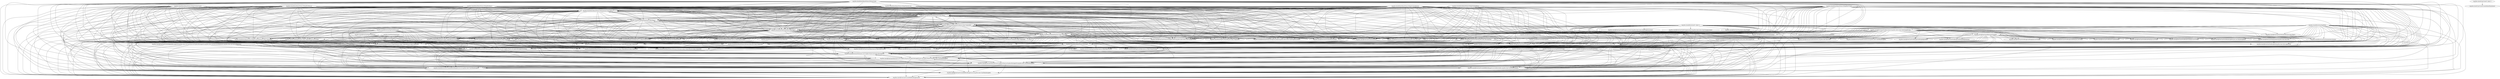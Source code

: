 digraph G {
  "org.jfree.data$DefaultKeyedValues2D#getColumnCount()" -> "org.jfree.chart$JFreeChart#clone()";
  "org.jfree.data$DefaultKeyedValues2D#getColumnCount()" -> "org.jfree.chart$JFreeChart#getAntiAlias()";
  "org.jfree.data$DefaultKeyedValues2D#getColumnCount()" -> "org.jfree.chart$JFreeChart#createBufferedImage(int,int,org.jfree.chart.ChartRenderingInfo)";
  "org.jfree.data$DefaultKeyedValues2D#getColumnCount()" -> "org.jfree.chart$JFreeChart#draw(java.awt.Graphics2D,java.awt.geom.Rectangle2D)";
  "org.jfree.data$DefaultKeyedValues2D#getColumnCount()" -> "org.jfree.chart$JFreeChart#setAntiAlias(boolean)";
  "org.jfree.data$DefaultKeyedValues2D#getColumnCount()" -> "org.jfree.chart$PaintMap#readObject(java.io.ObjectInputStream)";
  "org.jfree.data$DefaultKeyedValues2D#getColumnCount()" -> "org.jfree.chart$JFreeChart#readObject(java.io.ObjectInputStream)";
  "org.jfree.data$DefaultKeyedValues2D#getColumnCount()" -> "org.jfree.chart$JFreeChart#draw(java.awt.Graphics2D,java.awt.geom.Rectangle2D,java.awt.geom.Point2D,org.jfree.chart.ChartRenderingInfo)";
  "org.jfree.data$DefaultKeyedValues2D#getColumnCount()" -> "org.jfree.data$DefaultKeyedValues2D#removeValue(java.lang.Comparable,java.lang.Comparable)";
  "org.jfree.data$DefaultKeyedValues2D#getColumnCount()" -> "org.jfree.chart$PaintMap#put(java.lang.Comparable,java.awt.Paint)";
  "org.jfree.data$DefaultKeyedValues2D#getColumnCount()" -> "org.jfree.data$DefaultKeyedValues2D#equals(java.lang.Object)";
  "org.jfree.data$DefaultKeyedValues2D#getColumnCount()" -> "org.jfree.chart$JFreeChart#removeChangeListener(org.jfree.chart.event.ChartChangeListener)";
  "org.jfree.data$DefaultKeyedValues2D#getColumnCount()" -> "org.jfree.chart$StrokeMap#put(java.lang.Comparable,java.awt.Stroke)";
  "org.jfree.data$DefaultKeyedValues2D#getColumnCount()" -> "org.jfree.chart$PaintMap#containsKey(java.lang.Comparable)";
  "org.jfree.data$DefaultKeyedValues2D#getColumnCount()" -> "org.jfree.chart$JFreeChart#equals(java.lang.Object)";
  "org.jfree.data$DefaultKeyedValues2D#getColumnCount()" -> "org.jfree.data$DefaultKeyedValues2D#removeColumn(int)";
  "org.jfree.data$DefaultKeyedValues2D#getColumnCount()" -> "org.jfree.chart$JFreeChart#setTitle(org.jfree.chart.title.TextTitle)";
  "org.jfree.data$DefaultKeyedValues2D#getColumnCount()" -> "org.jfree.data$DefaultKeyedValues2D#removeColumn(java.lang.Comparable)";
  "org.jfree.data$DefaultKeyedValues2D#getColumnCount()" -> "org.jfree.chart$JFreeChart#writeObject(java.io.ObjectOutputStream)";
  "org.jfree.data$DefaultKeyedValues2D#getColumnCount()" -> "org.jfree.chart$JFreeChart#setTitle(java.lang.String)";
  "org.jfree.data$DefaultKeyedValues2D#getColumnCount()" -> "org.jfree.chart$StrokeMap#equals(java.lang.Object)";
  "org.jfree.data$DefaultKeyedValues2D#getColumnCount()" -> "org.jfree.chart$JFreeChart#clearSubtitles()";
  "org.jfree.data$DefaultKeyedValues2D#getColumnCount()" -> "org.jfree.data$DefaultKeyedValues2D#clone()";
  "org.jfree.data$DefaultKeyedValues2D#getColumnCount()" -> "org.jfree.chart$JFreeChart#createBufferedImage(int,int)";
  "org.jfree.data$DefaultKeyedValues2D#getColumnCount()" -> "org.jfree.chart$StrokeMap#getStroke(java.lang.Comparable)";
  "org.jfree.data$DefaultKeyedValues2D#getColumnCount()" -> "org.jfree.chart$JFreeChart#createBufferedImage(int,int,double,double,org.jfree.chart.ChartRenderingInfo)";
  "org.jfree.data$DefaultKeyedValues2D#getColumnCount()" -> "org.jfree.chart$PaintMap#equals(java.lang.Object)";
  "org.jfree.data$DefaultKeyedValues2D#getColumnCount()" -> "org.jfree.chart$JFreeChart#removeSubtitle(org.jfree.chart.title.Title)";
  "org.jfree.data$DefaultKeyedValues2D#getColumnCount()" -> "org.jfree.chart$JFreeChart#removeProgressListener(org.jfree.chart.event.ChartProgressListener)";
  "org.jfree.data$DefaultKeyedValues2D#getColumnCount()" -> "org.jfree.data$DefaultKeyedValues2D#removeRow(java.lang.Comparable)";
  "org.jfree.data$DefaultKeyedValues2D#getColumnCount()" -> "org.jfree.chart$JFreeChart#drawTitle(org.jfree.chart.title.Title,java.awt.Graphics2D,java.awt.geom.Rectangle2D,boolean)";
  "org.jfree.data$DefaultKeyedValues2D#getColumnCount()" -> "org.jfree.data$DefaultKeyedValues2D#getColumnIndex(java.lang.Comparable)";
  "org.jfree.data$DefaultKeyedValues2D#getColumnCount()" -> "org.jfree.chart$JFreeChart#removeLegend()";
  "org.jfree.data$DefaultKeyedValues2D#getColumnCount()" -> "org.jfree.chart$PaintMap#writeObject(java.io.ObjectOutputStream)";
  "org.jfree.data$DefaultKeyedValues2D#getColumnCount()" -> "org.jfree.chart$StrokeMap#readObject(java.io.ObjectInputStream)";
  "org.jfree.data$DefaultKeyedValues2D#getColumnCount()" -> "org.jfree.chart$PaintMap#getPaint(java.lang.Comparable)";
  "org.jfree.data$DefaultKeyedValues2D#getColumnCount()" -> "org.jfree.chart$StrokeMap#writeObject(java.io.ObjectOutputStream)";
  "org.jfree.data$DefaultKeyedValues2D#getColumnCount()" -> "org.jfree.data$DefaultKeyedValues2D#setValue(java.lang.Number,java.lang.Comparable,java.lang.Comparable)";
  "org.jfree.data$DefaultKeyedValues2D#getColumnCount()" -> "org.jfree.chart$JFreeChart#createBufferedImage(int,int,int,org.jfree.chart.ChartRenderingInfo)";
  "org.jfree.data$DefaultKeyedValues2D#getColumnCount()" -> "org.jfree.data$DefaultKeyedValues2D#getRowIndex(java.lang.Comparable)";
  "org.jfree.data$DefaultKeyedValues2D#getColumnCount()" -> "org.jfree.data$DefaultKeyedValues2D#getValue(java.lang.Comparable,java.lang.Comparable)";
  "org.jfree.data$DefaultKeyedValues2D#getColumnCount()" -> "org.jfree.data$DefaultKeyedValues2D#addValue(java.lang.Number,java.lang.Comparable,java.lang.Comparable)";
  "org.jfree.data$DefaultKeyedValues2D#getColumnCount()" -> "org.jfree.chart$JFreeChart#setSubtitles(java.util.List)";
  "org.jfree.data$DefaultKeyedValues2D#getColumnCount()" -> "org.jfree.chart$StrokeMap#containsKey(java.lang.Comparable)";
  "org.jfree.data$DefaultKeyedValues2D#getColumnCount()" -> "org.jfree.chart$JFreeChart#draw(java.awt.Graphics2D,java.awt.geom.Rectangle2D,org.jfree.chart.ChartRenderingInfo)";
  "org.jfree.chart$JFreeChart#clone()" -> "org.jfree.chart$JFreeChart#createBufferedImage(int,int,org.jfree.chart.ChartRenderingInfo)";
  "org.jfree.chart$JFreeChart#clone()" -> "org.jfree.chart$JFreeChart#draw(java.awt.Graphics2D,java.awt.geom.Rectangle2D)";
  "org.jfree.chart$JFreeChart#clone()" -> "org.jfree.chart$JFreeChart#readObject(java.io.ObjectInputStream)";
  "org.jfree.chart$JFreeChart#clone()" -> "org.jfree.chart$JFreeChart#draw(java.awt.Graphics2D,java.awt.geom.Rectangle2D,java.awt.geom.Point2D,org.jfree.chart.ChartRenderingInfo)";
  "org.jfree.chart$JFreeChart#clone()" -> "org.jfree.chart$JFreeChart#writeObject(java.io.ObjectOutputStream)";
  "org.jfree.chart$JFreeChart#clone()" -> "org.jfree.data$DefaultKeyedValues2D#clone()";
  "org.jfree.chart$JFreeChart#clone()" -> "org.jfree.chart$JFreeChart#createBufferedImage(int,int)";
  "org.jfree.chart$JFreeChart#clone()" -> "org.jfree.chart$JFreeChart#createBufferedImage(int,int,double,double,org.jfree.chart.ChartRenderingInfo)";
  "org.jfree.chart$JFreeChart#clone()" -> "org.jfree.chart$JFreeChart#drawTitle(org.jfree.chart.title.Title,java.awt.Graphics2D,java.awt.geom.Rectangle2D,boolean)";
  "org.jfree.chart$JFreeChart#clone()" -> "org.jfree.chart$StrokeMap#readObject(java.io.ObjectInputStream)";
  "org.jfree.chart$JFreeChart#clone()" -> "org.jfree.chart$StrokeMap#writeObject(java.io.ObjectOutputStream)";
  "org.jfree.chart$JFreeChart#clone()" -> "org.jfree.chart$JFreeChart#createBufferedImage(int,int,int,org.jfree.chart.ChartRenderingInfo)";
  "org.jfree.chart$JFreeChart#clone()" -> "org.jfree.chart$JFreeChart#draw(java.awt.Graphics2D,java.awt.geom.Rectangle2D,org.jfree.chart.ChartRenderingInfo)";
  "org.jfree.chart$StrokeMap#clone()" -> "org.jfree.chart$JFreeChart#clone()";
  "org.jfree.chart$StrokeMap#clone()" -> "org.jfree.chart$JFreeChart#createBufferedImage(int,int,org.jfree.chart.ChartRenderingInfo)";
  "org.jfree.chart$StrokeMap#clone()" -> "org.jfree.chart$JFreeChart#draw(java.awt.Graphics2D,java.awt.geom.Rectangle2D)";
  "org.jfree.chart$StrokeMap#clone()" -> "org.jfree.chart$JFreeChart#readObject(java.io.ObjectInputStream)";
  "org.jfree.chart$StrokeMap#clone()" -> "org.jfree.chart$JFreeChart#draw(java.awt.Graphics2D,java.awt.geom.Rectangle2D,java.awt.geom.Point2D,org.jfree.chart.ChartRenderingInfo)";
  "org.jfree.chart$StrokeMap#clone()" -> "org.jfree.chart$JFreeChart#writeObject(java.io.ObjectOutputStream)";
  "org.jfree.chart$StrokeMap#clone()" -> "org.jfree.data$DefaultKeyedValues2D#clone()";
  "org.jfree.chart$StrokeMap#clone()" -> "org.jfree.chart$JFreeChart#createBufferedImage(int,int)";
  "org.jfree.chart$StrokeMap#clone()" -> "org.jfree.chart$JFreeChart#createBufferedImage(int,int,double,double,org.jfree.chart.ChartRenderingInfo)";
  "org.jfree.chart$StrokeMap#clone()" -> "org.jfree.chart$JFreeChart#drawTitle(org.jfree.chart.title.Title,java.awt.Graphics2D,java.awt.geom.Rectangle2D,boolean)";
  "org.jfree.chart$StrokeMap#clone()" -> "org.jfree.chart$StrokeMap#readObject(java.io.ObjectInputStream)";
  "org.jfree.chart$StrokeMap#clone()" -> "org.jfree.chart$StrokeMap#writeObject(java.io.ObjectOutputStream)";
  "org.jfree.chart$StrokeMap#clone()" -> "org.jfree.chart$JFreeChart#createBufferedImage(int,int,int,org.jfree.chart.ChartRenderingInfo)";
  "org.jfree.chart$StrokeMap#clone()" -> "org.jfree.chart$JFreeChart#draw(java.awt.Graphics2D,java.awt.geom.Rectangle2D,org.jfree.chart.ChartRenderingInfo)";
  "org.jfree.data$DefaultKeyedValues2D#hashCode()" -> "org.jfree.chart$JFreeChart#clone()";
  "org.jfree.data$DefaultKeyedValues2D#hashCode()" -> "org.jfree.chart$JFreeChart#getAntiAlias()";
  "org.jfree.data$DefaultKeyedValues2D#hashCode()" -> "org.jfree.chart$JFreeChart#createBufferedImage(int,int,org.jfree.chart.ChartRenderingInfo)";
  "org.jfree.data$DefaultKeyedValues2D#hashCode()" -> "org.jfree.chart$JFreeChart#draw(java.awt.Graphics2D,java.awt.geom.Rectangle2D)";
  "org.jfree.data$DefaultKeyedValues2D#hashCode()" -> "org.jfree.chart$JFreeChart#setAntiAlias(boolean)";
  "org.jfree.data$DefaultKeyedValues2D#hashCode()" -> "org.jfree.chart$PaintMap#readObject(java.io.ObjectInputStream)";
  "org.jfree.data$DefaultKeyedValues2D#hashCode()" -> "org.jfree.chart$JFreeChart#readObject(java.io.ObjectInputStream)";
  "org.jfree.data$DefaultKeyedValues2D#hashCode()" -> "org.jfree.chart$JFreeChart#draw(java.awt.Graphics2D,java.awt.geom.Rectangle2D,java.awt.geom.Point2D,org.jfree.chart.ChartRenderingInfo)";
  "org.jfree.data$DefaultKeyedValues2D#hashCode()" -> "org.jfree.data$DefaultKeyedValues2D#removeValue(java.lang.Comparable,java.lang.Comparable)";
  "org.jfree.data$DefaultKeyedValues2D#hashCode()" -> "org.jfree.chart$PaintMap#put(java.lang.Comparable,java.awt.Paint)";
  "org.jfree.data$DefaultKeyedValues2D#hashCode()" -> "org.jfree.data$DefaultKeyedValues2D#equals(java.lang.Object)";
  "org.jfree.data$DefaultKeyedValues2D#hashCode()" -> "org.jfree.chart$JFreeChart#removeChangeListener(org.jfree.chart.event.ChartChangeListener)";
  "org.jfree.data$DefaultKeyedValues2D#hashCode()" -> "org.jfree.chart$StrokeMap#put(java.lang.Comparable,java.awt.Stroke)";
  "org.jfree.data$DefaultKeyedValues2D#hashCode()" -> "org.jfree.chart$PaintMap#containsKey(java.lang.Comparable)";
  "org.jfree.data$DefaultKeyedValues2D#hashCode()" -> "org.jfree.chart$JFreeChart#equals(java.lang.Object)";
  "org.jfree.data$DefaultKeyedValues2D#hashCode()" -> "org.jfree.data$DefaultKeyedValues2D#removeColumn(int)";
  "org.jfree.data$DefaultKeyedValues2D#hashCode()" -> "org.jfree.chart$JFreeChart#setTitle(org.jfree.chart.title.TextTitle)";
  "org.jfree.data$DefaultKeyedValues2D#hashCode()" -> "org.jfree.data$DefaultKeyedValues2D#removeColumn(java.lang.Comparable)";
  "org.jfree.data$DefaultKeyedValues2D#hashCode()" -> "org.jfree.chart$JFreeChart#writeObject(java.io.ObjectOutputStream)";
  "org.jfree.data$DefaultKeyedValues2D#hashCode()" -> "org.jfree.chart$JFreeChart#setTitle(java.lang.String)";
  "org.jfree.data$DefaultKeyedValues2D#hashCode()" -> "org.jfree.chart$StrokeMap#equals(java.lang.Object)";
  "org.jfree.data$DefaultKeyedValues2D#hashCode()" -> "org.jfree.chart$JFreeChart#clearSubtitles()";
  "org.jfree.data$DefaultKeyedValues2D#hashCode()" -> "org.jfree.data$DefaultKeyedValues2D#clone()";
  "org.jfree.data$DefaultKeyedValues2D#hashCode()" -> "org.jfree.chart$JFreeChart#createBufferedImage(int,int)";
  "org.jfree.data$DefaultKeyedValues2D#hashCode()" -> "org.jfree.chart$StrokeMap#getStroke(java.lang.Comparable)";
  "org.jfree.data$DefaultKeyedValues2D#hashCode()" -> "org.jfree.chart$JFreeChart#createBufferedImage(int,int,double,double,org.jfree.chart.ChartRenderingInfo)";
  "org.jfree.data$DefaultKeyedValues2D#hashCode()" -> "org.jfree.data$DefaultKeyedValues2D#getValue(int,int)";
  "org.jfree.data$DefaultKeyedValues2D#hashCode()" -> "org.jfree.chart$PaintMap#equals(java.lang.Object)";
  "org.jfree.data$DefaultKeyedValues2D#hashCode()" -> "org.jfree.chart$JFreeChart#removeSubtitle(org.jfree.chart.title.Title)";
  "org.jfree.data$DefaultKeyedValues2D#hashCode()" -> "org.jfree.chart$JFreeChart#removeProgressListener(org.jfree.chart.event.ChartProgressListener)";
  "org.jfree.data$DefaultKeyedValues2D#hashCode()" -> "org.jfree.data$DefaultKeyedValues2D#removeRow(java.lang.Comparable)";
  "org.jfree.data$DefaultKeyedValues2D#hashCode()" -> "org.jfree.chart$JFreeChart#drawTitle(org.jfree.chart.title.Title,java.awt.Graphics2D,java.awt.geom.Rectangle2D,boolean)";
  "org.jfree.data$DefaultKeyedValues2D#hashCode()" -> "org.jfree.data$DefaultKeyedValues2D#getColumnIndex(java.lang.Comparable)";
  "org.jfree.data$DefaultKeyedValues2D#hashCode()" -> "org.jfree.chart$JFreeChart#removeLegend()";
  "org.jfree.data$DefaultKeyedValues2D#hashCode()" -> "org.jfree.chart$PaintMap#writeObject(java.io.ObjectOutputStream)";
  "org.jfree.data$DefaultKeyedValues2D#hashCode()" -> "org.jfree.chart$StrokeMap#readObject(java.io.ObjectInputStream)";
  "org.jfree.data$DefaultKeyedValues2D#hashCode()" -> "org.jfree.chart$PaintMap#getPaint(java.lang.Comparable)";
  "org.jfree.data$DefaultKeyedValues2D#hashCode()" -> "org.jfree.chart$StrokeMap#writeObject(java.io.ObjectOutputStream)";
  "org.jfree.data$DefaultKeyedValues2D#hashCode()" -> "org.jfree.data$DefaultKeyedValues2D#setValue(java.lang.Number,java.lang.Comparable,java.lang.Comparable)";
  "org.jfree.data$DefaultKeyedValues2D#hashCode()" -> "org.jfree.chart$JFreeChart#createBufferedImage(int,int,int,org.jfree.chart.ChartRenderingInfo)";
  "org.jfree.data$DefaultKeyedValues2D#hashCode()" -> "org.jfree.data$DefaultKeyedValues2D#getRowIndex(java.lang.Comparable)";
  "org.jfree.data$DefaultKeyedValues2D#hashCode()" -> "org.jfree.data$DefaultKeyedValues2D#getValue(java.lang.Comparable,java.lang.Comparable)";
  "org.jfree.data$DefaultKeyedValues2D#hashCode()" -> "org.jfree.data$DefaultKeyedValues2D#addValue(java.lang.Number,java.lang.Comparable,java.lang.Comparable)";
  "org.jfree.data$DefaultKeyedValues2D#hashCode()" -> "org.jfree.chart$JFreeChart#setSubtitles(java.util.List)";
  "org.jfree.data$DefaultKeyedValues2D#hashCode()" -> "org.jfree.chart$StrokeMap#containsKey(java.lang.Comparable)";
  "org.jfree.data$DefaultKeyedValues2D#hashCode()" -> "org.jfree.chart$JFreeChart#draw(java.awt.Graphics2D,java.awt.geom.Rectangle2D,org.jfree.chart.ChartRenderingInfo)";
  "org.jfree.data$DefaultKeyedValues2D#equals(java.lang.Object)" -> "org.jfree.chart$JFreeChart#clone()";
  "org.jfree.data$DefaultKeyedValues2D#equals(java.lang.Object)" -> "org.jfree.chart$JFreeChart#getAntiAlias()";
  "org.jfree.data$DefaultKeyedValues2D#equals(java.lang.Object)" -> "org.jfree.chart$JFreeChart#createBufferedImage(int,int,org.jfree.chart.ChartRenderingInfo)";
  "org.jfree.data$DefaultKeyedValues2D#equals(java.lang.Object)" -> "org.jfree.chart$JFreeChart#draw(java.awt.Graphics2D,java.awt.geom.Rectangle2D)";
  "org.jfree.data$DefaultKeyedValues2D#equals(java.lang.Object)" -> "org.jfree.chart$JFreeChart#setAntiAlias(boolean)";
  "org.jfree.data$DefaultKeyedValues2D#equals(java.lang.Object)" -> "org.jfree.chart$PaintMap#readObject(java.io.ObjectInputStream)";
  "org.jfree.data$DefaultKeyedValues2D#equals(java.lang.Object)" -> "org.jfree.chart$JFreeChart#readObject(java.io.ObjectInputStream)";
  "org.jfree.data$DefaultKeyedValues2D#equals(java.lang.Object)" -> "org.jfree.chart$JFreeChart#draw(java.awt.Graphics2D,java.awt.geom.Rectangle2D,java.awt.geom.Point2D,org.jfree.chart.ChartRenderingInfo)";
  "org.jfree.data$DefaultKeyedValues2D#equals(java.lang.Object)" -> "org.jfree.data$DefaultKeyedValues2D#removeValue(java.lang.Comparable,java.lang.Comparable)";
  "org.jfree.data$DefaultKeyedValues2D#equals(java.lang.Object)" -> "org.jfree.chart$PaintMap#put(java.lang.Comparable,java.awt.Paint)";
  "org.jfree.data$DefaultKeyedValues2D#equals(java.lang.Object)" -> "org.jfree.chart$JFreeChart#removeChangeListener(org.jfree.chart.event.ChartChangeListener)";
  "org.jfree.data$DefaultKeyedValues2D#equals(java.lang.Object)" -> "org.jfree.chart$StrokeMap#put(java.lang.Comparable,java.awt.Stroke)";
  "org.jfree.data$DefaultKeyedValues2D#equals(java.lang.Object)" -> "org.jfree.chart$PaintMap#containsKey(java.lang.Comparable)";
  "org.jfree.data$DefaultKeyedValues2D#equals(java.lang.Object)" -> "org.jfree.chart$JFreeChart#equals(java.lang.Object)";
  "org.jfree.data$DefaultKeyedValues2D#equals(java.lang.Object)" -> "org.jfree.data$DefaultKeyedValues2D#removeColumn(int)";
  "org.jfree.data$DefaultKeyedValues2D#equals(java.lang.Object)" -> "org.jfree.chart$JFreeChart#setTitle(org.jfree.chart.title.TextTitle)";
  "org.jfree.data$DefaultKeyedValues2D#equals(java.lang.Object)" -> "org.jfree.data$DefaultKeyedValues2D#removeColumn(java.lang.Comparable)";
  "org.jfree.data$DefaultKeyedValues2D#equals(java.lang.Object)" -> "org.jfree.chart$JFreeChart#writeObject(java.io.ObjectOutputStream)";
  "org.jfree.data$DefaultKeyedValues2D#equals(java.lang.Object)" -> "org.jfree.chart$JFreeChart#setTitle(java.lang.String)";
  "org.jfree.data$DefaultKeyedValues2D#equals(java.lang.Object)" -> "org.jfree.chart$StrokeMap#equals(java.lang.Object)";
  "org.jfree.data$DefaultKeyedValues2D#equals(java.lang.Object)" -> "org.jfree.chart$JFreeChart#clearSubtitles()";
  "org.jfree.data$DefaultKeyedValues2D#equals(java.lang.Object)" -> "org.jfree.data$DefaultKeyedValues2D#clone()";
  "org.jfree.data$DefaultKeyedValues2D#equals(java.lang.Object)" -> "org.jfree.chart$JFreeChart#createBufferedImage(int,int)";
  "org.jfree.data$DefaultKeyedValues2D#equals(java.lang.Object)" -> "org.jfree.chart$StrokeMap#getStroke(java.lang.Comparable)";
  "org.jfree.data$DefaultKeyedValues2D#equals(java.lang.Object)" -> "org.jfree.chart$JFreeChart#createBufferedImage(int,int,double,double,org.jfree.chart.ChartRenderingInfo)";
  "org.jfree.data$DefaultKeyedValues2D#equals(java.lang.Object)" -> "org.jfree.chart$PaintMap#equals(java.lang.Object)";
  "org.jfree.data$DefaultKeyedValues2D#equals(java.lang.Object)" -> "org.jfree.chart$JFreeChart#removeSubtitle(org.jfree.chart.title.Title)";
  "org.jfree.data$DefaultKeyedValues2D#equals(java.lang.Object)" -> "org.jfree.chart$JFreeChart#removeProgressListener(org.jfree.chart.event.ChartProgressListener)";
  "org.jfree.data$DefaultKeyedValues2D#equals(java.lang.Object)" -> "org.jfree.data$DefaultKeyedValues2D#removeRow(java.lang.Comparable)";
  "org.jfree.data$DefaultKeyedValues2D#equals(java.lang.Object)" -> "org.jfree.chart$JFreeChart#drawTitle(org.jfree.chart.title.Title,java.awt.Graphics2D,java.awt.geom.Rectangle2D,boolean)";
  "org.jfree.data$DefaultKeyedValues2D#equals(java.lang.Object)" -> "org.jfree.data$DefaultKeyedValues2D#getColumnIndex(java.lang.Comparable)";
  "org.jfree.data$DefaultKeyedValues2D#equals(java.lang.Object)" -> "org.jfree.chart$JFreeChart#removeLegend()";
  "org.jfree.data$DefaultKeyedValues2D#equals(java.lang.Object)" -> "org.jfree.chart$PaintMap#writeObject(java.io.ObjectOutputStream)";
  "org.jfree.data$DefaultKeyedValues2D#equals(java.lang.Object)" -> "org.jfree.chart$StrokeMap#readObject(java.io.ObjectInputStream)";
  "org.jfree.data$DefaultKeyedValues2D#equals(java.lang.Object)" -> "org.jfree.chart$PaintMap#getPaint(java.lang.Comparable)";
  "org.jfree.data$DefaultKeyedValues2D#equals(java.lang.Object)" -> "org.jfree.chart$StrokeMap#writeObject(java.io.ObjectOutputStream)";
  "org.jfree.data$DefaultKeyedValues2D#equals(java.lang.Object)" -> "org.jfree.data$DefaultKeyedValues2D#setValue(java.lang.Number,java.lang.Comparable,java.lang.Comparable)";
  "org.jfree.data$DefaultKeyedValues2D#equals(java.lang.Object)" -> "org.jfree.chart$JFreeChart#createBufferedImage(int,int,int,org.jfree.chart.ChartRenderingInfo)";
  "org.jfree.data$DefaultKeyedValues2D#equals(java.lang.Object)" -> "org.jfree.data$DefaultKeyedValues2D#getRowIndex(java.lang.Comparable)";
  "org.jfree.data$DefaultKeyedValues2D#equals(java.lang.Object)" -> "org.jfree.data$DefaultKeyedValues2D#getValue(java.lang.Comparable,java.lang.Comparable)";
  "org.jfree.data$DefaultKeyedValues2D#equals(java.lang.Object)" -> "org.jfree.data$DefaultKeyedValues2D#addValue(java.lang.Number,java.lang.Comparable,java.lang.Comparable)";
  "org.jfree.data$DefaultKeyedValues2D#equals(java.lang.Object)" -> "org.jfree.chart$JFreeChart#setSubtitles(java.util.List)";
  "org.jfree.data$DefaultKeyedValues2D#equals(java.lang.Object)" -> "org.jfree.chart$StrokeMap#containsKey(java.lang.Comparable)";
  "org.jfree.data$DefaultKeyedValues2D#equals(java.lang.Object)" -> "org.jfree.chart$JFreeChart#draw(java.awt.Graphics2D,java.awt.geom.Rectangle2D,org.jfree.chart.ChartRenderingInfo)";
  "org.jfree.data$DefaultKeyedValues2D#getRowKey(int)" -> "org.jfree.chart$JFreeChart#clone()";
  "org.jfree.data$DefaultKeyedValues2D#getRowKey(int)" -> "org.jfree.chart$JFreeChart#getAntiAlias()";
  "org.jfree.data$DefaultKeyedValues2D#getRowKey(int)" -> "org.jfree.chart$JFreeChart#createBufferedImage(int,int,org.jfree.chart.ChartRenderingInfo)";
  "org.jfree.data$DefaultKeyedValues2D#getRowKey(int)" -> "org.jfree.chart$JFreeChart#draw(java.awt.Graphics2D,java.awt.geom.Rectangle2D)";
  "org.jfree.data$DefaultKeyedValues2D#getRowKey(int)" -> "org.jfree.chart$JFreeChart#setAntiAlias(boolean)";
  "org.jfree.data$DefaultKeyedValues2D#getRowKey(int)" -> "org.jfree.chart$PaintMap#readObject(java.io.ObjectInputStream)";
  "org.jfree.data$DefaultKeyedValues2D#getRowKey(int)" -> "org.jfree.chart$JFreeChart#readObject(java.io.ObjectInputStream)";
  "org.jfree.data$DefaultKeyedValues2D#getRowKey(int)" -> "org.jfree.chart$JFreeChart#draw(java.awt.Graphics2D,java.awt.geom.Rectangle2D,java.awt.geom.Point2D,org.jfree.chart.ChartRenderingInfo)";
  "org.jfree.data$DefaultKeyedValues2D#getRowKey(int)" -> "org.jfree.data$DefaultKeyedValues2D#removeValue(java.lang.Comparable,java.lang.Comparable)";
  "org.jfree.data$DefaultKeyedValues2D#getRowKey(int)" -> "org.jfree.chart$PaintMap#put(java.lang.Comparable,java.awt.Paint)";
  "org.jfree.data$DefaultKeyedValues2D#getRowKey(int)" -> "org.jfree.data$DefaultKeyedValues2D#equals(java.lang.Object)";
  "org.jfree.data$DefaultKeyedValues2D#getRowKey(int)" -> "org.jfree.chart$JFreeChart#removeChangeListener(org.jfree.chart.event.ChartChangeListener)";
  "org.jfree.data$DefaultKeyedValues2D#getRowKey(int)" -> "org.jfree.chart$StrokeMap#put(java.lang.Comparable,java.awt.Stroke)";
  "org.jfree.data$DefaultKeyedValues2D#getRowKey(int)" -> "org.jfree.chart$PaintMap#containsKey(java.lang.Comparable)";
  "org.jfree.data$DefaultKeyedValues2D#getRowKey(int)" -> "org.jfree.chart$JFreeChart#equals(java.lang.Object)";
  "org.jfree.data$DefaultKeyedValues2D#getRowKey(int)" -> "org.jfree.data$DefaultKeyedValues2D#removeColumn(int)";
  "org.jfree.data$DefaultKeyedValues2D#getRowKey(int)" -> "org.jfree.chart$JFreeChart#setTitle(org.jfree.chart.title.TextTitle)";
  "org.jfree.data$DefaultKeyedValues2D#getRowKey(int)" -> "org.jfree.data$DefaultKeyedValues2D#removeColumn(java.lang.Comparable)";
  "org.jfree.data$DefaultKeyedValues2D#getRowKey(int)" -> "org.jfree.chart$JFreeChart#writeObject(java.io.ObjectOutputStream)";
  "org.jfree.data$DefaultKeyedValues2D#getRowKey(int)" -> "org.jfree.chart$JFreeChart#setTitle(java.lang.String)";
  "org.jfree.data$DefaultKeyedValues2D#getRowKey(int)" -> "org.jfree.chart$StrokeMap#equals(java.lang.Object)";
  "org.jfree.data$DefaultKeyedValues2D#getRowKey(int)" -> "org.jfree.chart$JFreeChart#clearSubtitles()";
  "org.jfree.data$DefaultKeyedValues2D#getRowKey(int)" -> "org.jfree.data$DefaultKeyedValues2D#clone()";
  "org.jfree.data$DefaultKeyedValues2D#getRowKey(int)" -> "org.jfree.chart$JFreeChart#createBufferedImage(int,int)";
  "org.jfree.data$DefaultKeyedValues2D#getRowKey(int)" -> "org.jfree.chart$StrokeMap#getStroke(java.lang.Comparable)";
  "org.jfree.data$DefaultKeyedValues2D#getRowKey(int)" -> "org.jfree.chart$JFreeChart#createBufferedImage(int,int,double,double,org.jfree.chart.ChartRenderingInfo)";
  "org.jfree.data$DefaultKeyedValues2D#getRowKey(int)" -> "org.jfree.chart$PaintMap#equals(java.lang.Object)";
  "org.jfree.data$DefaultKeyedValues2D#getRowKey(int)" -> "org.jfree.chart$JFreeChart#removeSubtitle(org.jfree.chart.title.Title)";
  "org.jfree.data$DefaultKeyedValues2D#getRowKey(int)" -> "org.jfree.chart$JFreeChart#removeProgressListener(org.jfree.chart.event.ChartProgressListener)";
  "org.jfree.data$DefaultKeyedValues2D#getRowKey(int)" -> "org.jfree.data$DefaultKeyedValues2D#removeRow(java.lang.Comparable)";
  "org.jfree.data$DefaultKeyedValues2D#getRowKey(int)" -> "org.jfree.chart$JFreeChart#drawTitle(org.jfree.chart.title.Title,java.awt.Graphics2D,java.awt.geom.Rectangle2D,boolean)";
  "org.jfree.data$DefaultKeyedValues2D#getRowKey(int)" -> "org.jfree.data$DefaultKeyedValues2D#getColumnIndex(java.lang.Comparable)";
  "org.jfree.data$DefaultKeyedValues2D#getRowKey(int)" -> "org.jfree.chart$JFreeChart#removeLegend()";
  "org.jfree.data$DefaultKeyedValues2D#getRowKey(int)" -> "org.jfree.chart$PaintMap#writeObject(java.io.ObjectOutputStream)";
  "org.jfree.data$DefaultKeyedValues2D#getRowKey(int)" -> "org.jfree.chart$StrokeMap#readObject(java.io.ObjectInputStream)";
  "org.jfree.data$DefaultKeyedValues2D#getRowKey(int)" -> "org.jfree.chart$PaintMap#getPaint(java.lang.Comparable)";
  "org.jfree.data$DefaultKeyedValues2D#getRowKey(int)" -> "org.jfree.chart$StrokeMap#writeObject(java.io.ObjectOutputStream)";
  "org.jfree.data$DefaultKeyedValues2D#getRowKey(int)" -> "org.jfree.data$DefaultKeyedValues2D#setValue(java.lang.Number,java.lang.Comparable,java.lang.Comparable)";
  "org.jfree.data$DefaultKeyedValues2D#getRowKey(int)" -> "org.jfree.chart$JFreeChart#createBufferedImage(int,int,int,org.jfree.chart.ChartRenderingInfo)";
  "org.jfree.data$DefaultKeyedValues2D#getRowKey(int)" -> "org.jfree.data$DefaultKeyedValues2D#getRowIndex(java.lang.Comparable)";
  "org.jfree.data$DefaultKeyedValues2D#getRowKey(int)" -> "org.jfree.data$DefaultKeyedValues2D#getValue(java.lang.Comparable,java.lang.Comparable)";
  "org.jfree.data$DefaultKeyedValues2D#getRowKey(int)" -> "org.jfree.data$DefaultKeyedValues2D#addValue(java.lang.Number,java.lang.Comparable,java.lang.Comparable)";
  "org.jfree.data$DefaultKeyedValues2D#getRowKey(int)" -> "org.jfree.chart$JFreeChart#setSubtitles(java.util.List)";
  "org.jfree.data$DefaultKeyedValues2D#getRowKey(int)" -> "org.jfree.chart$StrokeMap#containsKey(java.lang.Comparable)";
  "org.jfree.data$DefaultKeyedValues2D#getRowKey(int)" -> "org.jfree.chart$JFreeChart#draw(java.awt.Graphics2D,java.awt.geom.Rectangle2D,org.jfree.chart.ChartRenderingInfo)";
  "org.jfree.chart$JFreeChart#equals(java.lang.Object)" -> "org.jfree.chart$JFreeChart#clone()";
  "org.jfree.chart$JFreeChart#equals(java.lang.Object)" -> "org.jfree.chart$JFreeChart#getAntiAlias()";
  "org.jfree.chart$JFreeChart#equals(java.lang.Object)" -> "org.jfree.chart$JFreeChart#createBufferedImage(int,int,org.jfree.chart.ChartRenderingInfo)";
  "org.jfree.chart$JFreeChart#equals(java.lang.Object)" -> "org.jfree.chart$JFreeChart#draw(java.awt.Graphics2D,java.awt.geom.Rectangle2D)";
  "org.jfree.chart$JFreeChart#equals(java.lang.Object)" -> "org.jfree.chart$JFreeChart#setAntiAlias(boolean)";
  "org.jfree.chart$JFreeChart#equals(java.lang.Object)" -> "org.jfree.chart$PaintMap#readObject(java.io.ObjectInputStream)";
  "org.jfree.chart$JFreeChart#equals(java.lang.Object)" -> "org.jfree.chart$JFreeChart#readObject(java.io.ObjectInputStream)";
  "org.jfree.chart$JFreeChart#equals(java.lang.Object)" -> "org.jfree.chart$JFreeChart#draw(java.awt.Graphics2D,java.awt.geom.Rectangle2D,java.awt.geom.Point2D,org.jfree.chart.ChartRenderingInfo)";
  "org.jfree.chart$JFreeChart#equals(java.lang.Object)" -> "org.jfree.data$DefaultKeyedValues2D#removeValue(java.lang.Comparable,java.lang.Comparable)";
  "org.jfree.chart$JFreeChart#equals(java.lang.Object)" -> "org.jfree.chart$PaintMap#put(java.lang.Comparable,java.awt.Paint)";
  "org.jfree.chart$JFreeChart#equals(java.lang.Object)" -> "org.jfree.data$DefaultKeyedValues2D#equals(java.lang.Object)";
  "org.jfree.chart$JFreeChart#equals(java.lang.Object)" -> "org.jfree.chart$JFreeChart#removeChangeListener(org.jfree.chart.event.ChartChangeListener)";
  "org.jfree.chart$JFreeChart#equals(java.lang.Object)" -> "org.jfree.chart$StrokeMap#put(java.lang.Comparable,java.awt.Stroke)";
  "org.jfree.chart$JFreeChart#equals(java.lang.Object)" -> "org.jfree.chart$PaintMap#containsKey(java.lang.Comparable)";
  "org.jfree.chart$JFreeChart#equals(java.lang.Object)" -> "org.jfree.data$DefaultKeyedValues2D#removeColumn(int)";
  "org.jfree.chart$JFreeChart#equals(java.lang.Object)" -> "org.jfree.chart$JFreeChart#setTitle(org.jfree.chart.title.TextTitle)";
  "org.jfree.chart$JFreeChart#equals(java.lang.Object)" -> "org.jfree.data$DefaultKeyedValues2D#removeColumn(java.lang.Comparable)";
  "org.jfree.chart$JFreeChart#equals(java.lang.Object)" -> "org.jfree.chart$JFreeChart#writeObject(java.io.ObjectOutputStream)";
  "org.jfree.chart$JFreeChart#equals(java.lang.Object)" -> "org.jfree.chart$JFreeChart#setTitle(java.lang.String)";
  "org.jfree.chart$JFreeChart#equals(java.lang.Object)" -> "org.jfree.chart$StrokeMap#equals(java.lang.Object)";
  "org.jfree.chart$JFreeChart#equals(java.lang.Object)" -> "org.jfree.chart$JFreeChart#clearSubtitles()";
  "org.jfree.chart$JFreeChart#equals(java.lang.Object)" -> "org.jfree.data$DefaultKeyedValues2D#clone()";
  "org.jfree.chart$JFreeChart#equals(java.lang.Object)" -> "org.jfree.chart$JFreeChart#createBufferedImage(int,int)";
  "org.jfree.chart$JFreeChart#equals(java.lang.Object)" -> "org.jfree.chart$StrokeMap#getStroke(java.lang.Comparable)";
  "org.jfree.chart$JFreeChart#equals(java.lang.Object)" -> "org.jfree.chart$JFreeChart#createBufferedImage(int,int,double,double,org.jfree.chart.ChartRenderingInfo)";
  "org.jfree.chart$JFreeChart#equals(java.lang.Object)" -> "org.jfree.chart$PaintMap#equals(java.lang.Object)";
  "org.jfree.chart$JFreeChart#equals(java.lang.Object)" -> "org.jfree.chart$JFreeChart#removeSubtitle(org.jfree.chart.title.Title)";
  "org.jfree.chart$JFreeChart#equals(java.lang.Object)" -> "org.jfree.chart$JFreeChart#removeProgressListener(org.jfree.chart.event.ChartProgressListener)";
  "org.jfree.chart$JFreeChart#equals(java.lang.Object)" -> "org.jfree.data$DefaultKeyedValues2D#removeRow(java.lang.Comparable)";
  "org.jfree.chart$JFreeChart#equals(java.lang.Object)" -> "org.jfree.chart$JFreeChart#drawTitle(org.jfree.chart.title.Title,java.awt.Graphics2D,java.awt.geom.Rectangle2D,boolean)";
  "org.jfree.chart$JFreeChart#equals(java.lang.Object)" -> "org.jfree.data$DefaultKeyedValues2D#getColumnIndex(java.lang.Comparable)";
  "org.jfree.chart$JFreeChart#equals(java.lang.Object)" -> "org.jfree.chart$JFreeChart#removeLegend()";
  "org.jfree.chart$JFreeChart#equals(java.lang.Object)" -> "org.jfree.chart$PaintMap#writeObject(java.io.ObjectOutputStream)";
  "org.jfree.chart$JFreeChart#equals(java.lang.Object)" -> "org.jfree.chart$StrokeMap#readObject(java.io.ObjectInputStream)";
  "org.jfree.chart$JFreeChart#equals(java.lang.Object)" -> "org.jfree.chart$PaintMap#getPaint(java.lang.Comparable)";
  "org.jfree.chart$JFreeChart#equals(java.lang.Object)" -> "org.jfree.chart$StrokeMap#writeObject(java.io.ObjectOutputStream)";
  "org.jfree.chart$JFreeChart#equals(java.lang.Object)" -> "org.jfree.data$DefaultKeyedValues2D#setValue(java.lang.Number,java.lang.Comparable,java.lang.Comparable)";
  "org.jfree.chart$JFreeChart#equals(java.lang.Object)" -> "org.jfree.chart$JFreeChart#createBufferedImage(int,int,int,org.jfree.chart.ChartRenderingInfo)";
  "org.jfree.chart$JFreeChart#equals(java.lang.Object)" -> "org.jfree.data$DefaultKeyedValues2D#getRowIndex(java.lang.Comparable)";
  "org.jfree.chart$JFreeChart#equals(java.lang.Object)" -> "org.jfree.data$DefaultKeyedValues2D#getValue(java.lang.Comparable,java.lang.Comparable)";
  "org.jfree.chart$JFreeChart#equals(java.lang.Object)" -> "org.jfree.data$DefaultKeyedValues2D#addValue(java.lang.Number,java.lang.Comparable,java.lang.Comparable)";
  "org.jfree.chart$JFreeChart#equals(java.lang.Object)" -> "org.jfree.chart$JFreeChart#setSubtitles(java.util.List)";
  "org.jfree.chart$JFreeChart#equals(java.lang.Object)" -> "org.jfree.chart$StrokeMap#containsKey(java.lang.Comparable)";
  "org.jfree.chart$JFreeChart#equals(java.lang.Object)" -> "org.jfree.chart$JFreeChart#draw(java.awt.Graphics2D,java.awt.geom.Rectangle2D,org.jfree.chart.ChartRenderingInfo)";
  "org.jfree.chart$JFreeChart#getSubtitle(int)" -> "org.jfree.chart$JFreeChart#clone()";
  "org.jfree.chart$JFreeChart#getSubtitle(int)" -> "org.jfree.chart$JFreeChart#createBufferedImage(int,int,org.jfree.chart.ChartRenderingInfo)";
  "org.jfree.chart$JFreeChart#getSubtitle(int)" -> "org.jfree.chart$JFreeChart#draw(java.awt.Graphics2D,java.awt.geom.Rectangle2D)";
  "org.jfree.chart$JFreeChart#getSubtitle(int)" -> "org.jfree.chart$JFreeChart#readObject(java.io.ObjectInputStream)";
  "org.jfree.chart$JFreeChart#getSubtitle(int)" -> "org.jfree.chart$JFreeChart#draw(java.awt.Graphics2D,java.awt.geom.Rectangle2D,java.awt.geom.Point2D,org.jfree.chart.ChartRenderingInfo)";
  "org.jfree.chart$JFreeChart#getSubtitle(int)" -> "org.jfree.chart$JFreeChart#writeObject(java.io.ObjectOutputStream)";
  "org.jfree.chart$JFreeChart#getSubtitle(int)" -> "org.jfree.data$DefaultKeyedValues2D#clone()";
  "org.jfree.chart$JFreeChart#getSubtitle(int)" -> "org.jfree.chart$JFreeChart#createBufferedImage(int,int)";
  "org.jfree.chart$JFreeChart#getSubtitle(int)" -> "org.jfree.chart$JFreeChart#createBufferedImage(int,int,double,double,org.jfree.chart.ChartRenderingInfo)";
  "org.jfree.chart$JFreeChart#getSubtitle(int)" -> "org.jfree.chart$JFreeChart#drawTitle(org.jfree.chart.title.Title,java.awt.Graphics2D,java.awt.geom.Rectangle2D,boolean)";
  "org.jfree.chart$JFreeChart#getSubtitle(int)" -> "org.jfree.chart$StrokeMap#readObject(java.io.ObjectInputStream)";
  "org.jfree.chart$JFreeChart#getSubtitle(int)" -> "org.jfree.chart$StrokeMap#writeObject(java.io.ObjectOutputStream)";
  "org.jfree.chart$JFreeChart#getSubtitle(int)" -> "org.jfree.chart$JFreeChart#createBufferedImage(int,int,int,org.jfree.chart.ChartRenderingInfo)";
  "org.jfree.chart$JFreeChart#getSubtitle(int)" -> "org.jfree.chart$JFreeChart#draw(java.awt.Graphics2D,java.awt.geom.Rectangle2D,org.jfree.chart.ChartRenderingInfo)";
  "org.jfree.chart$StrokeMap#equals(java.lang.Object)" -> "org.jfree.chart$JFreeChart#clone()";
  "org.jfree.chart$StrokeMap#equals(java.lang.Object)" -> "org.jfree.chart$JFreeChart#getAntiAlias()";
  "org.jfree.chart$StrokeMap#equals(java.lang.Object)" -> "org.jfree.chart$JFreeChart#createBufferedImage(int,int,org.jfree.chart.ChartRenderingInfo)";
  "org.jfree.chart$StrokeMap#equals(java.lang.Object)" -> "org.jfree.chart$JFreeChart#draw(java.awt.Graphics2D,java.awt.geom.Rectangle2D)";
  "org.jfree.chart$StrokeMap#equals(java.lang.Object)" -> "org.jfree.chart$JFreeChart#setAntiAlias(boolean)";
  "org.jfree.chart$StrokeMap#equals(java.lang.Object)" -> "org.jfree.chart$PaintMap#readObject(java.io.ObjectInputStream)";
  "org.jfree.chart$StrokeMap#equals(java.lang.Object)" -> "org.jfree.chart$JFreeChart#readObject(java.io.ObjectInputStream)";
  "org.jfree.chart$StrokeMap#equals(java.lang.Object)" -> "org.jfree.chart$JFreeChart#draw(java.awt.Graphics2D,java.awt.geom.Rectangle2D,java.awt.geom.Point2D,org.jfree.chart.ChartRenderingInfo)";
  "org.jfree.chart$StrokeMap#equals(java.lang.Object)" -> "org.jfree.data$DefaultKeyedValues2D#removeValue(java.lang.Comparable,java.lang.Comparable)";
  "org.jfree.chart$StrokeMap#equals(java.lang.Object)" -> "org.jfree.chart$PaintMap#put(java.lang.Comparable,java.awt.Paint)";
  "org.jfree.chart$StrokeMap#equals(java.lang.Object)" -> "org.jfree.data$DefaultKeyedValues2D#equals(java.lang.Object)";
  "org.jfree.chart$StrokeMap#equals(java.lang.Object)" -> "org.jfree.chart$JFreeChart#removeChangeListener(org.jfree.chart.event.ChartChangeListener)";
  "org.jfree.chart$StrokeMap#equals(java.lang.Object)" -> "org.jfree.chart$StrokeMap#put(java.lang.Comparable,java.awt.Stroke)";
  "org.jfree.chart$StrokeMap#equals(java.lang.Object)" -> "org.jfree.chart$PaintMap#containsKey(java.lang.Comparable)";
  "org.jfree.chart$StrokeMap#equals(java.lang.Object)" -> "org.jfree.chart$JFreeChart#equals(java.lang.Object)";
  "org.jfree.chart$StrokeMap#equals(java.lang.Object)" -> "org.jfree.data$DefaultKeyedValues2D#removeColumn(int)";
  "org.jfree.chart$StrokeMap#equals(java.lang.Object)" -> "org.jfree.chart$JFreeChart#setTitle(org.jfree.chart.title.TextTitle)";
  "org.jfree.chart$StrokeMap#equals(java.lang.Object)" -> "org.jfree.data$DefaultKeyedValues2D#removeColumn(java.lang.Comparable)";
  "org.jfree.chart$StrokeMap#equals(java.lang.Object)" -> "org.jfree.chart$JFreeChart#writeObject(java.io.ObjectOutputStream)";
  "org.jfree.chart$StrokeMap#equals(java.lang.Object)" -> "org.jfree.chart$JFreeChart#setTitle(java.lang.String)";
  "org.jfree.chart$StrokeMap#equals(java.lang.Object)" -> "org.jfree.chart$JFreeChart#clearSubtitles()";
  "org.jfree.chart$StrokeMap#equals(java.lang.Object)" -> "org.jfree.data$DefaultKeyedValues2D#clone()";
  "org.jfree.chart$StrokeMap#equals(java.lang.Object)" -> "org.jfree.chart$JFreeChart#createBufferedImage(int,int)";
  "org.jfree.chart$StrokeMap#equals(java.lang.Object)" -> "org.jfree.chart$StrokeMap#getStroke(java.lang.Comparable)";
  "org.jfree.chart$StrokeMap#equals(java.lang.Object)" -> "org.jfree.chart$JFreeChart#createBufferedImage(int,int,double,double,org.jfree.chart.ChartRenderingInfo)";
  "org.jfree.chart$StrokeMap#equals(java.lang.Object)" -> "org.jfree.chart$PaintMap#equals(java.lang.Object)";
  "org.jfree.chart$StrokeMap#equals(java.lang.Object)" -> "org.jfree.chart$JFreeChart#removeSubtitle(org.jfree.chart.title.Title)";
  "org.jfree.chart$StrokeMap#equals(java.lang.Object)" -> "org.jfree.chart$JFreeChart#removeProgressListener(org.jfree.chart.event.ChartProgressListener)";
  "org.jfree.chart$StrokeMap#equals(java.lang.Object)" -> "org.jfree.data$DefaultKeyedValues2D#removeRow(java.lang.Comparable)";
  "org.jfree.chart$StrokeMap#equals(java.lang.Object)" -> "org.jfree.chart$JFreeChart#drawTitle(org.jfree.chart.title.Title,java.awt.Graphics2D,java.awt.geom.Rectangle2D,boolean)";
  "org.jfree.chart$StrokeMap#equals(java.lang.Object)" -> "org.jfree.data$DefaultKeyedValues2D#getColumnIndex(java.lang.Comparable)";
  "org.jfree.chart$StrokeMap#equals(java.lang.Object)" -> "org.jfree.chart$JFreeChart#removeLegend()";
  "org.jfree.chart$StrokeMap#equals(java.lang.Object)" -> "org.jfree.chart$PaintMap#writeObject(java.io.ObjectOutputStream)";
  "org.jfree.chart$StrokeMap#equals(java.lang.Object)" -> "org.jfree.chart$StrokeMap#readObject(java.io.ObjectInputStream)";
  "org.jfree.chart$StrokeMap#equals(java.lang.Object)" -> "org.jfree.chart$PaintMap#getPaint(java.lang.Comparable)";
  "org.jfree.chart$StrokeMap#equals(java.lang.Object)" -> "org.jfree.chart$StrokeMap#writeObject(java.io.ObjectOutputStream)";
  "org.jfree.chart$StrokeMap#equals(java.lang.Object)" -> "org.jfree.data$DefaultKeyedValues2D#setValue(java.lang.Number,java.lang.Comparable,java.lang.Comparable)";
  "org.jfree.chart$StrokeMap#equals(java.lang.Object)" -> "org.jfree.chart$JFreeChart#createBufferedImage(int,int,int,org.jfree.chart.ChartRenderingInfo)";
  "org.jfree.chart$StrokeMap#equals(java.lang.Object)" -> "org.jfree.data$DefaultKeyedValues2D#getRowIndex(java.lang.Comparable)";
  "org.jfree.chart$StrokeMap#equals(java.lang.Object)" -> "org.jfree.data$DefaultKeyedValues2D#getValue(java.lang.Comparable,java.lang.Comparable)";
  "org.jfree.chart$StrokeMap#equals(java.lang.Object)" -> "org.jfree.data$DefaultKeyedValues2D#addValue(java.lang.Number,java.lang.Comparable,java.lang.Comparable)";
  "org.jfree.chart$StrokeMap#equals(java.lang.Object)" -> "org.jfree.chart$JFreeChart#setSubtitles(java.util.List)";
  "org.jfree.chart$StrokeMap#equals(java.lang.Object)" -> "org.jfree.chart$StrokeMap#containsKey(java.lang.Comparable)";
  "org.jfree.chart$StrokeMap#equals(java.lang.Object)" -> "org.jfree.chart$JFreeChart#draw(java.awt.Graphics2D,java.awt.geom.Rectangle2D,org.jfree.chart.ChartRenderingInfo)";
  "org.jfree.data$DefaultKeyedValues2D#clone()" -> "org.jfree.chart$JFreeChart#clone()";
  "org.jfree.data$DefaultKeyedValues2D#clone()" -> "org.jfree.chart$JFreeChart#createBufferedImage(int,int,org.jfree.chart.ChartRenderingInfo)";
  "org.jfree.data$DefaultKeyedValues2D#clone()" -> "org.jfree.chart$JFreeChart#draw(java.awt.Graphics2D,java.awt.geom.Rectangle2D)";
  "org.jfree.data$DefaultKeyedValues2D#clone()" -> "org.jfree.chart$JFreeChart#readObject(java.io.ObjectInputStream)";
  "org.jfree.data$DefaultKeyedValues2D#clone()" -> "org.jfree.chart$JFreeChart#draw(java.awt.Graphics2D,java.awt.geom.Rectangle2D,java.awt.geom.Point2D,org.jfree.chart.ChartRenderingInfo)";
  "org.jfree.data$DefaultKeyedValues2D#clone()" -> "org.jfree.chart$JFreeChart#writeObject(java.io.ObjectOutputStream)";
  "org.jfree.data$DefaultKeyedValues2D#clone()" -> "org.jfree.chart$JFreeChart#createBufferedImage(int,int)";
  "org.jfree.data$DefaultKeyedValues2D#clone()" -> "org.jfree.chart$JFreeChart#createBufferedImage(int,int,double,double,org.jfree.chart.ChartRenderingInfo)";
  "org.jfree.data$DefaultKeyedValues2D#clone()" -> "org.jfree.chart$JFreeChart#drawTitle(org.jfree.chart.title.Title,java.awt.Graphics2D,java.awt.geom.Rectangle2D,boolean)";
  "org.jfree.data$DefaultKeyedValues2D#clone()" -> "org.jfree.chart$StrokeMap#readObject(java.io.ObjectInputStream)";
  "org.jfree.data$DefaultKeyedValues2D#clone()" -> "org.jfree.chart$StrokeMap#writeObject(java.io.ObjectOutputStream)";
  "org.jfree.data$DefaultKeyedValues2D#clone()" -> "org.jfree.chart$JFreeChart#createBufferedImage(int,int,int,org.jfree.chart.ChartRenderingInfo)";
  "org.jfree.data$DefaultKeyedValues2D#clone()" -> "org.jfree.chart$JFreeChart#draw(java.awt.Graphics2D,java.awt.geom.Rectangle2D,org.jfree.chart.ChartRenderingInfo)";
  "org.jfree.chart$JFreeChart#<clinit>()" -> "org.jfree.chart$JFreeChart#clone()";
  "org.jfree.chart$JFreeChart#<clinit>()" -> "org.jfree.chart$JFreeChart#createBufferedImage(int,int,org.jfree.chart.ChartRenderingInfo)";
  "org.jfree.chart$JFreeChart#<clinit>()" -> "org.jfree.chart$JFreeChart#addSubtitle(org.jfree.chart.title.Title)";
  "org.jfree.chart$JFreeChart#<clinit>()" -> "org.jfree.chart$JFreeChart#draw(java.awt.Graphics2D,java.awt.geom.Rectangle2D)";
  "org.jfree.chart$JFreeChart#<clinit>()" -> "org.jfree.chart$JFreeChart#addLegend(org.jfree.chart.title.LegendTitle)";
  "org.jfree.chart$JFreeChart#<clinit>()" -> "org.jfree.chart$JFreeChart#setNotify(boolean)";
  "org.jfree.chart$JFreeChart#<clinit>()" -> "org.jfree.chart$JFreeChart#setBackgroundImageAlpha(float)";
  "org.jfree.chart$JFreeChart#<clinit>()" -> "org.jfree.chart$JFreeChart#setAntiAlias(boolean)";
  "org.jfree.chart$JFreeChart#<clinit>()" -> "org.jfree.chart$JFreeChart#setTextAntiAlias(java.lang.Object)";
  "org.jfree.chart$JFreeChart#<clinit>()" -> "org.jfree.chart$JFreeChart#readObject(java.io.ObjectInputStream)";
  "org.jfree.chart$JFreeChart#<clinit>()" -> "org.jfree.chart$JFreeChart#setBackgroundImageAlignment(int)";
  "org.jfree.chart$JFreeChart#<clinit>()" -> "org.jfree.chart$JFreeChart#addProgressListener(org.jfree.chart.event.ChartProgressListener)";
  "org.jfree.chart$JFreeChart#<clinit>()" -> "org.jfree.chart$JFreeChart#draw(java.awt.Graphics2D,java.awt.geom.Rectangle2D,java.awt.geom.Point2D,org.jfree.chart.ChartRenderingInfo)";
  "org.jfree.chart$JFreeChart#<clinit>()" -> "org.jfree.chart$JFreeChart#setBackgroundImage(java.awt.Image)";
  "org.jfree.chart$JFreeChart#<clinit>()" -> "org.jfree.chart$JFreeChart#titleChanged(org.jfree.chart.event.TitleChangeEvent)";
  "org.jfree.chart$JFreeChart#<clinit>()" -> "org.jfree.chart$JFreeChart#addChangeListener(org.jfree.chart.event.ChartChangeListener)";
  "org.jfree.chart$JFreeChart#<clinit>()" -> "org.jfree.chart$JFreeChart#setBackgroundPaint(java.awt.Paint)";
  "org.jfree.chart$JFreeChart#<clinit>()" -> "org.jfree.chart$JFreeChart#removeChangeListener(org.jfree.chart.event.ChartChangeListener)";
  "org.jfree.chart$JFreeChart#<clinit>()" -> "org.jfree.chart$JFreeChart#setBorderVisible(boolean)";
  "org.jfree.chart$JFreeChart#<clinit>()" -> "org.jfree.chart$JFreeChart#setTitle(org.jfree.chart.title.TextTitle)";
  "org.jfree.chart$JFreeChart#<clinit>()" -> "org.jfree.chart$JFreeChart#writeObject(java.io.ObjectOutputStream)";
  "org.jfree.chart$JFreeChart#<clinit>()" -> "org.jfree.chart$JFreeChart#setTitle(java.lang.String)";
  "org.jfree.chart$JFreeChart#<clinit>()" -> "org.jfree.chart$JFreeChart#clearSubtitles()";
  "org.jfree.chart$JFreeChart#<clinit>()" -> "org.jfree.chart$JFreeChart#setTextAntiAlias(boolean)";
  "org.jfree.chart$JFreeChart#<clinit>()" -> "org.jfree.data$DefaultKeyedValues2D#clone()";
  "org.jfree.chart$JFreeChart#<clinit>()" -> "org.jfree.chart$JFreeChart#setBorderPaint(java.awt.Paint)";
  "org.jfree.chart$JFreeChart#<clinit>()" -> "org.jfree.chart$JFreeChart#createBufferedImage(int,int)";
  "org.jfree.chart$JFreeChart#<clinit>()" -> "org.jfree.chart$JFreeChart#notifyListeners(org.jfree.chart.event.ChartChangeEvent)";
  "org.jfree.chart$JFreeChart#<clinit>()" -> "org.jfree.chart$JFreeChart#handleClick(int,int,org.jfree.chart.ChartRenderingInfo)";
  "org.jfree.chart$JFreeChart#<clinit>()" -> "org.jfree.chart$JFreeChart#createBufferedImage(int,int,double,double,org.jfree.chart.ChartRenderingInfo)";
  "org.jfree.chart$JFreeChart#<clinit>()" -> "org.jfree.chart$JFreeChart#main(java.lang.String[])";
  "org.jfree.chart$JFreeChart#<clinit>()" -> "org.jfree.chart$JFreeChart#removeSubtitle(org.jfree.chart.title.Title)";
  "org.jfree.chart$JFreeChart#<clinit>()" -> "org.jfree.chart$JFreeChart#setPadding(org.jfree.chart.util.RectangleInsets)";
  "org.jfree.chart$JFreeChart#<clinit>()" -> "org.jfree.chart$JFreeChart#addSubtitle(int,org.jfree.chart.title.Title)";
  "org.jfree.chart$JFreeChart#<clinit>()" -> "org.jfree.chart$JFreeChart#fireChartChanged()";
  "org.jfree.chart$JFreeChart#<clinit>()" -> "org.jfree.chart$JFreeChart#removeProgressListener(org.jfree.chart.event.ChartProgressListener)";
  "org.jfree.chart$JFreeChart#<clinit>()" -> "org.jfree.chart$JFreeChart#drawTitle(org.jfree.chart.title.Title,java.awt.Graphics2D,java.awt.geom.Rectangle2D,boolean)";
  "org.jfree.chart$JFreeChart#<clinit>()" -> "org.jfree.chart$JFreeChart#plotChanged(org.jfree.chart.event.PlotChangeEvent)";
  "org.jfree.chart$JFreeChart#<clinit>()" -> "org.jfree.chart$JFreeChart#setBorderStroke(java.awt.Stroke)";
  "org.jfree.chart$JFreeChart#<clinit>()" -> "org.jfree.chart$JFreeChart#removeLegend()";
  "org.jfree.chart$JFreeChart#<clinit>()" -> "org.jfree.chart$JFreeChart#setRenderingHints(java.awt.RenderingHints)";
  "org.jfree.chart$JFreeChart#<clinit>()" -> "org.jfree.chart$StrokeMap#readObject(java.io.ObjectInputStream)";
  "org.jfree.chart$JFreeChart#<clinit>()" -> "org.jfree.chart$StrokeMap#writeObject(java.io.ObjectOutputStream)";
  "org.jfree.chart$JFreeChart#<clinit>()" -> "org.jfree.chart$JFreeChart#createBufferedImage(int,int,int,org.jfree.chart.ChartRenderingInfo)";
  "org.jfree.chart$JFreeChart#<clinit>()" -> "org.jfree.chart$JFreeChart#setSubtitles(java.util.List)";
  "org.jfree.chart$JFreeChart#<clinit>()" -> "org.jfree.chart$JFreeChart#notifyListeners(org.jfree.chart.event.ChartProgressEvent)";
  "org.jfree.chart$JFreeChart#<clinit>()" -> "org.jfree.chart$JFreeChart#draw(java.awt.Graphics2D,java.awt.geom.Rectangle2D,org.jfree.chart.ChartRenderingInfo)";
  "org.jfree.data$DefaultKeyedValues2D#getRowKeys()" -> "org.jfree.chart$JFreeChart#clone()";
  "org.jfree.data$DefaultKeyedValues2D#getRowKeys()" -> "org.jfree.chart$JFreeChart#getAntiAlias()";
  "org.jfree.data$DefaultKeyedValues2D#getRowKeys()" -> "org.jfree.chart$JFreeChart#createBufferedImage(int,int,org.jfree.chart.ChartRenderingInfo)";
  "org.jfree.data$DefaultKeyedValues2D#getRowKeys()" -> "org.jfree.chart$JFreeChart#draw(java.awt.Graphics2D,java.awt.geom.Rectangle2D)";
  "org.jfree.data$DefaultKeyedValues2D#getRowKeys()" -> "org.jfree.chart$JFreeChart#setAntiAlias(boolean)";
  "org.jfree.data$DefaultKeyedValues2D#getRowKeys()" -> "org.jfree.chart$PaintMap#readObject(java.io.ObjectInputStream)";
  "org.jfree.data$DefaultKeyedValues2D#getRowKeys()" -> "org.jfree.chart$JFreeChart#readObject(java.io.ObjectInputStream)";
  "org.jfree.data$DefaultKeyedValues2D#getRowKeys()" -> "org.jfree.chart$JFreeChart#draw(java.awt.Graphics2D,java.awt.geom.Rectangle2D,java.awt.geom.Point2D,org.jfree.chart.ChartRenderingInfo)";
  "org.jfree.data$DefaultKeyedValues2D#getRowKeys()" -> "org.jfree.data$DefaultKeyedValues2D#removeValue(java.lang.Comparable,java.lang.Comparable)";
  "org.jfree.data$DefaultKeyedValues2D#getRowKeys()" -> "org.jfree.chart$PaintMap#put(java.lang.Comparable,java.awt.Paint)";
  "org.jfree.data$DefaultKeyedValues2D#getRowKeys()" -> "org.jfree.data$DefaultKeyedValues2D#equals(java.lang.Object)";
  "org.jfree.data$DefaultKeyedValues2D#getRowKeys()" -> "org.jfree.chart$JFreeChart#removeChangeListener(org.jfree.chart.event.ChartChangeListener)";
  "org.jfree.data$DefaultKeyedValues2D#getRowKeys()" -> "org.jfree.chart$StrokeMap#put(java.lang.Comparable,java.awt.Stroke)";
  "org.jfree.data$DefaultKeyedValues2D#getRowKeys()" -> "org.jfree.chart$PaintMap#containsKey(java.lang.Comparable)";
  "org.jfree.data$DefaultKeyedValues2D#getRowKeys()" -> "org.jfree.chart$JFreeChart#equals(java.lang.Object)";
  "org.jfree.data$DefaultKeyedValues2D#getRowKeys()" -> "org.jfree.data$DefaultKeyedValues2D#removeColumn(int)";
  "org.jfree.data$DefaultKeyedValues2D#getRowKeys()" -> "org.jfree.chart$JFreeChart#setTitle(org.jfree.chart.title.TextTitle)";
  "org.jfree.data$DefaultKeyedValues2D#getRowKeys()" -> "org.jfree.data$DefaultKeyedValues2D#removeColumn(java.lang.Comparable)";
  "org.jfree.data$DefaultKeyedValues2D#getRowKeys()" -> "org.jfree.chart$JFreeChart#writeObject(java.io.ObjectOutputStream)";
  "org.jfree.data$DefaultKeyedValues2D#getRowKeys()" -> "org.jfree.chart$JFreeChart#setTitle(java.lang.String)";
  "org.jfree.data$DefaultKeyedValues2D#getRowKeys()" -> "org.jfree.chart$StrokeMap#equals(java.lang.Object)";
  "org.jfree.data$DefaultKeyedValues2D#getRowKeys()" -> "org.jfree.chart$JFreeChart#clearSubtitles()";
  "org.jfree.data$DefaultKeyedValues2D#getRowKeys()" -> "org.jfree.data$DefaultKeyedValues2D#clone()";
  "org.jfree.data$DefaultKeyedValues2D#getRowKeys()" -> "org.jfree.chart$JFreeChart#createBufferedImage(int,int)";
  "org.jfree.data$DefaultKeyedValues2D#getRowKeys()" -> "org.jfree.chart$StrokeMap#getStroke(java.lang.Comparable)";
  "org.jfree.data$DefaultKeyedValues2D#getRowKeys()" -> "org.jfree.chart$JFreeChart#createBufferedImage(int,int,double,double,org.jfree.chart.ChartRenderingInfo)";
  "org.jfree.data$DefaultKeyedValues2D#getRowKeys()" -> "org.jfree.chart$PaintMap#equals(java.lang.Object)";
  "org.jfree.data$DefaultKeyedValues2D#getRowKeys()" -> "org.jfree.chart$JFreeChart#removeSubtitle(org.jfree.chart.title.Title)";
  "org.jfree.data$DefaultKeyedValues2D#getRowKeys()" -> "org.jfree.chart$JFreeChart#removeProgressListener(org.jfree.chart.event.ChartProgressListener)";
  "org.jfree.data$DefaultKeyedValues2D#getRowKeys()" -> "org.jfree.data$DefaultKeyedValues2D#removeRow(java.lang.Comparable)";
  "org.jfree.data$DefaultKeyedValues2D#getRowKeys()" -> "org.jfree.chart$JFreeChart#drawTitle(org.jfree.chart.title.Title,java.awt.Graphics2D,java.awt.geom.Rectangle2D,boolean)";
  "org.jfree.data$DefaultKeyedValues2D#getRowKeys()" -> "org.jfree.data$DefaultKeyedValues2D#getColumnIndex(java.lang.Comparable)";
  "org.jfree.data$DefaultKeyedValues2D#getRowKeys()" -> "org.jfree.chart$JFreeChart#removeLegend()";
  "org.jfree.data$DefaultKeyedValues2D#getRowKeys()" -> "org.jfree.chart$PaintMap#writeObject(java.io.ObjectOutputStream)";
  "org.jfree.data$DefaultKeyedValues2D#getRowKeys()" -> "org.jfree.chart$StrokeMap#readObject(java.io.ObjectInputStream)";
  "org.jfree.data$DefaultKeyedValues2D#getRowKeys()" -> "org.jfree.chart$PaintMap#getPaint(java.lang.Comparable)";
  "org.jfree.data$DefaultKeyedValues2D#getRowKeys()" -> "org.jfree.chart$StrokeMap#writeObject(java.io.ObjectOutputStream)";
  "org.jfree.data$DefaultKeyedValues2D#getRowKeys()" -> "org.jfree.data$DefaultKeyedValues2D#setValue(java.lang.Number,java.lang.Comparable,java.lang.Comparable)";
  "org.jfree.data$DefaultKeyedValues2D#getRowKeys()" -> "org.jfree.chart$JFreeChart#createBufferedImage(int,int,int,org.jfree.chart.ChartRenderingInfo)";
  "org.jfree.data$DefaultKeyedValues2D#getRowKeys()" -> "org.jfree.data$DefaultKeyedValues2D#getRowIndex(java.lang.Comparable)";
  "org.jfree.data$DefaultKeyedValues2D#getRowKeys()" -> "org.jfree.data$DefaultKeyedValues2D#getValue(java.lang.Comparable,java.lang.Comparable)";
  "org.jfree.data$DefaultKeyedValues2D#getRowKeys()" -> "org.jfree.data$DefaultKeyedValues2D#addValue(java.lang.Number,java.lang.Comparable,java.lang.Comparable)";
  "org.jfree.data$DefaultKeyedValues2D#getRowKeys()" -> "org.jfree.chart$JFreeChart#setSubtitles(java.util.List)";
  "org.jfree.data$DefaultKeyedValues2D#getRowKeys()" -> "org.jfree.chart$StrokeMap#containsKey(java.lang.Comparable)";
  "org.jfree.data$DefaultKeyedValues2D#getRowKeys()" -> "org.jfree.chart$JFreeChart#draw(java.awt.Graphics2D,java.awt.geom.Rectangle2D,org.jfree.chart.ChartRenderingInfo)";
  "org.jfree.chart$JFreeChart#notifyListeners(org.jfree.chart.event.ChartChangeEvent)" -> "org.jfree.chart$JFreeChart#clone()";
  "org.jfree.chart$JFreeChart#notifyListeners(org.jfree.chart.event.ChartChangeEvent)" -> "org.jfree.chart$JFreeChart#createBufferedImage(int,int,org.jfree.chart.ChartRenderingInfo)";
  "org.jfree.chart$JFreeChart#notifyListeners(org.jfree.chart.event.ChartChangeEvent)" -> "org.jfree.chart$JFreeChart#addSubtitle(org.jfree.chart.title.Title)";
  "org.jfree.chart$JFreeChart#notifyListeners(org.jfree.chart.event.ChartChangeEvent)" -> "org.jfree.chart$JFreeChart#draw(java.awt.Graphics2D,java.awt.geom.Rectangle2D)";
  "org.jfree.chart$JFreeChart#notifyListeners(org.jfree.chart.event.ChartChangeEvent)" -> "org.jfree.chart$JFreeChart#addLegend(org.jfree.chart.title.LegendTitle)";
  "org.jfree.chart$JFreeChart#notifyListeners(org.jfree.chart.event.ChartChangeEvent)" -> "org.jfree.chart$JFreeChart#setNotify(boolean)";
  "org.jfree.chart$JFreeChart#notifyListeners(org.jfree.chart.event.ChartChangeEvent)" -> "org.jfree.chart$JFreeChart#setBackgroundImageAlpha(float)";
  "org.jfree.chart$JFreeChart#notifyListeners(org.jfree.chart.event.ChartChangeEvent)" -> "org.jfree.chart$JFreeChart#setAntiAlias(boolean)";
  "org.jfree.chart$JFreeChart#notifyListeners(org.jfree.chart.event.ChartChangeEvent)" -> "org.jfree.chart$JFreeChart#setTextAntiAlias(java.lang.Object)";
  "org.jfree.chart$JFreeChart#notifyListeners(org.jfree.chart.event.ChartChangeEvent)" -> "org.jfree.chart$JFreeChart#readObject(java.io.ObjectInputStream)";
  "org.jfree.chart$JFreeChart#notifyListeners(org.jfree.chart.event.ChartChangeEvent)" -> "org.jfree.chart$JFreeChart#setBackgroundImageAlignment(int)";
  "org.jfree.chart$JFreeChart#notifyListeners(org.jfree.chart.event.ChartChangeEvent)" -> "org.jfree.chart$JFreeChart#draw(java.awt.Graphics2D,java.awt.geom.Rectangle2D,java.awt.geom.Point2D,org.jfree.chart.ChartRenderingInfo)";
  "org.jfree.chart$JFreeChart#notifyListeners(org.jfree.chart.event.ChartChangeEvent)" -> "org.jfree.chart$JFreeChart#setBackgroundImage(java.awt.Image)";
  "org.jfree.chart$JFreeChart#notifyListeners(org.jfree.chart.event.ChartChangeEvent)" -> "org.jfree.chart$JFreeChart#titleChanged(org.jfree.chart.event.TitleChangeEvent)";
  "org.jfree.chart$JFreeChart#notifyListeners(org.jfree.chart.event.ChartChangeEvent)" -> "org.jfree.chart$JFreeChart#setBackgroundPaint(java.awt.Paint)";
  "org.jfree.chart$JFreeChart#notifyListeners(org.jfree.chart.event.ChartChangeEvent)" -> "org.jfree.chart$JFreeChart#setBorderVisible(boolean)";
  "org.jfree.chart$JFreeChart#notifyListeners(org.jfree.chart.event.ChartChangeEvent)" -> "org.jfree.chart$JFreeChart#setTitle(org.jfree.chart.title.TextTitle)";
  "org.jfree.chart$JFreeChart#notifyListeners(org.jfree.chart.event.ChartChangeEvent)" -> "org.jfree.chart$JFreeChart#writeObject(java.io.ObjectOutputStream)";
  "org.jfree.chart$JFreeChart#notifyListeners(org.jfree.chart.event.ChartChangeEvent)" -> "org.jfree.chart$JFreeChart#setTitle(java.lang.String)";
  "org.jfree.chart$JFreeChart#notifyListeners(org.jfree.chart.event.ChartChangeEvent)" -> "org.jfree.chart$JFreeChart#clearSubtitles()";
  "org.jfree.chart$JFreeChart#notifyListeners(org.jfree.chart.event.ChartChangeEvent)" -> "org.jfree.chart$JFreeChart#setTextAntiAlias(boolean)";
  "org.jfree.chart$JFreeChart#notifyListeners(org.jfree.chart.event.ChartChangeEvent)" -> "org.jfree.data$DefaultKeyedValues2D#clone()";
  "org.jfree.chart$JFreeChart#notifyListeners(org.jfree.chart.event.ChartChangeEvent)" -> "org.jfree.chart$JFreeChart#setBorderPaint(java.awt.Paint)";
  "org.jfree.chart$JFreeChart#notifyListeners(org.jfree.chart.event.ChartChangeEvent)" -> "org.jfree.chart$JFreeChart#createBufferedImage(int,int)";
  "org.jfree.chart$JFreeChart#notifyListeners(org.jfree.chart.event.ChartChangeEvent)" -> "org.jfree.chart$JFreeChart#handleClick(int,int,org.jfree.chart.ChartRenderingInfo)";
  "org.jfree.chart$JFreeChart#notifyListeners(org.jfree.chart.event.ChartChangeEvent)" -> "org.jfree.chart$JFreeChart#createBufferedImage(int,int,double,double,org.jfree.chart.ChartRenderingInfo)";
  "org.jfree.chart$JFreeChart#notifyListeners(org.jfree.chart.event.ChartChangeEvent)" -> "org.jfree.chart$JFreeChart#removeSubtitle(org.jfree.chart.title.Title)";
  "org.jfree.chart$JFreeChart#notifyListeners(org.jfree.chart.event.ChartChangeEvent)" -> "org.jfree.chart$JFreeChart#setPadding(org.jfree.chart.util.RectangleInsets)";
  "org.jfree.chart$JFreeChart#notifyListeners(org.jfree.chart.event.ChartChangeEvent)" -> "org.jfree.chart$JFreeChart#addSubtitle(int,org.jfree.chart.title.Title)";
  "org.jfree.chart$JFreeChart#notifyListeners(org.jfree.chart.event.ChartChangeEvent)" -> "org.jfree.chart$JFreeChart#fireChartChanged()";
  "org.jfree.chart$JFreeChart#notifyListeners(org.jfree.chart.event.ChartChangeEvent)" -> "org.jfree.chart$JFreeChart#drawTitle(org.jfree.chart.title.Title,java.awt.Graphics2D,java.awt.geom.Rectangle2D,boolean)";
  "org.jfree.chart$JFreeChart#notifyListeners(org.jfree.chart.event.ChartChangeEvent)" -> "org.jfree.chart$JFreeChart#plotChanged(org.jfree.chart.event.PlotChangeEvent)";
  "org.jfree.chart$JFreeChart#notifyListeners(org.jfree.chart.event.ChartChangeEvent)" -> "org.jfree.chart$JFreeChart#setBorderStroke(java.awt.Stroke)";
  "org.jfree.chart$JFreeChart#notifyListeners(org.jfree.chart.event.ChartChangeEvent)" -> "org.jfree.chart$JFreeChart#removeLegend()";
  "org.jfree.chart$JFreeChart#notifyListeners(org.jfree.chart.event.ChartChangeEvent)" -> "org.jfree.chart$JFreeChart#setRenderingHints(java.awt.RenderingHints)";
  "org.jfree.chart$JFreeChart#notifyListeners(org.jfree.chart.event.ChartChangeEvent)" -> "org.jfree.chart$StrokeMap#readObject(java.io.ObjectInputStream)";
  "org.jfree.chart$JFreeChart#notifyListeners(org.jfree.chart.event.ChartChangeEvent)" -> "org.jfree.chart$StrokeMap#writeObject(java.io.ObjectOutputStream)";
  "org.jfree.chart$JFreeChart#notifyListeners(org.jfree.chart.event.ChartChangeEvent)" -> "org.jfree.chart$JFreeChart#createBufferedImage(int,int,int,org.jfree.chart.ChartRenderingInfo)";
  "org.jfree.chart$JFreeChart#notifyListeners(org.jfree.chart.event.ChartChangeEvent)" -> "org.jfree.chart$JFreeChart#setSubtitles(java.util.List)";
  "org.jfree.chart$JFreeChart#notifyListeners(org.jfree.chart.event.ChartChangeEvent)" -> "org.jfree.chart$JFreeChart#draw(java.awt.Graphics2D,java.awt.geom.Rectangle2D,org.jfree.chart.ChartRenderingInfo)";
  "org.jfree.chart$StrokeMap#getStroke(java.lang.Comparable)" -> "org.jfree.chart$JFreeChart#clone()";
  "org.jfree.chart$StrokeMap#getStroke(java.lang.Comparable)" -> "org.jfree.chart$JFreeChart#getAntiAlias()";
  "org.jfree.chart$StrokeMap#getStroke(java.lang.Comparable)" -> "org.jfree.chart$JFreeChart#createBufferedImage(int,int,org.jfree.chart.ChartRenderingInfo)";
  "org.jfree.chart$StrokeMap#getStroke(java.lang.Comparable)" -> "org.jfree.chart$JFreeChart#draw(java.awt.Graphics2D,java.awt.geom.Rectangle2D)";
  "org.jfree.chart$StrokeMap#getStroke(java.lang.Comparable)" -> "org.jfree.chart$JFreeChart#setAntiAlias(boolean)";
  "org.jfree.chart$StrokeMap#getStroke(java.lang.Comparable)" -> "org.jfree.chart$PaintMap#readObject(java.io.ObjectInputStream)";
  "org.jfree.chart$StrokeMap#getStroke(java.lang.Comparable)" -> "org.jfree.chart$JFreeChart#readObject(java.io.ObjectInputStream)";
  "org.jfree.chart$StrokeMap#getStroke(java.lang.Comparable)" -> "org.jfree.chart$JFreeChart#draw(java.awt.Graphics2D,java.awt.geom.Rectangle2D,java.awt.geom.Point2D,org.jfree.chart.ChartRenderingInfo)";
  "org.jfree.chart$StrokeMap#getStroke(java.lang.Comparable)" -> "org.jfree.data$DefaultKeyedValues2D#removeValue(java.lang.Comparable,java.lang.Comparable)";
  "org.jfree.chart$StrokeMap#getStroke(java.lang.Comparable)" -> "org.jfree.chart$PaintMap#put(java.lang.Comparable,java.awt.Paint)";
  "org.jfree.chart$StrokeMap#getStroke(java.lang.Comparable)" -> "org.jfree.data$DefaultKeyedValues2D#equals(java.lang.Object)";
  "org.jfree.chart$StrokeMap#getStroke(java.lang.Comparable)" -> "org.jfree.chart$JFreeChart#removeChangeListener(org.jfree.chart.event.ChartChangeListener)";
  "org.jfree.chart$StrokeMap#getStroke(java.lang.Comparable)" -> "org.jfree.chart$StrokeMap#put(java.lang.Comparable,java.awt.Stroke)";
  "org.jfree.chart$StrokeMap#getStroke(java.lang.Comparable)" -> "org.jfree.chart$PaintMap#containsKey(java.lang.Comparable)";
  "org.jfree.chart$StrokeMap#getStroke(java.lang.Comparable)" -> "org.jfree.chart$JFreeChart#equals(java.lang.Object)";
  "org.jfree.chart$StrokeMap#getStroke(java.lang.Comparable)" -> "org.jfree.data$DefaultKeyedValues2D#removeColumn(int)";
  "org.jfree.chart$StrokeMap#getStroke(java.lang.Comparable)" -> "org.jfree.chart$JFreeChart#setTitle(org.jfree.chart.title.TextTitle)";
  "org.jfree.chart$StrokeMap#getStroke(java.lang.Comparable)" -> "org.jfree.data$DefaultKeyedValues2D#removeColumn(java.lang.Comparable)";
  "org.jfree.chart$StrokeMap#getStroke(java.lang.Comparable)" -> "org.jfree.chart$JFreeChart#writeObject(java.io.ObjectOutputStream)";
  "org.jfree.chart$StrokeMap#getStroke(java.lang.Comparable)" -> "org.jfree.chart$JFreeChart#setTitle(java.lang.String)";
  "org.jfree.chart$StrokeMap#getStroke(java.lang.Comparable)" -> "org.jfree.chart$StrokeMap#equals(java.lang.Object)";
  "org.jfree.chart$StrokeMap#getStroke(java.lang.Comparable)" -> "org.jfree.chart$JFreeChart#clearSubtitles()";
  "org.jfree.chart$StrokeMap#getStroke(java.lang.Comparable)" -> "org.jfree.data$DefaultKeyedValues2D#clone()";
  "org.jfree.chart$StrokeMap#getStroke(java.lang.Comparable)" -> "org.jfree.chart$JFreeChart#createBufferedImage(int,int)";
  "org.jfree.chart$StrokeMap#getStroke(java.lang.Comparable)" -> "org.jfree.chart$JFreeChart#createBufferedImage(int,int,double,double,org.jfree.chart.ChartRenderingInfo)";
  "org.jfree.chart$StrokeMap#getStroke(java.lang.Comparable)" -> "org.jfree.chart$PaintMap#equals(java.lang.Object)";
  "org.jfree.chart$StrokeMap#getStroke(java.lang.Comparable)" -> "org.jfree.chart$JFreeChart#removeSubtitle(org.jfree.chart.title.Title)";
  "org.jfree.chart$StrokeMap#getStroke(java.lang.Comparable)" -> "org.jfree.chart$JFreeChart#removeProgressListener(org.jfree.chart.event.ChartProgressListener)";
  "org.jfree.chart$StrokeMap#getStroke(java.lang.Comparable)" -> "org.jfree.data$DefaultKeyedValues2D#removeRow(java.lang.Comparable)";
  "org.jfree.chart$StrokeMap#getStroke(java.lang.Comparable)" -> "org.jfree.chart$JFreeChart#drawTitle(org.jfree.chart.title.Title,java.awt.Graphics2D,java.awt.geom.Rectangle2D,boolean)";
  "org.jfree.chart$StrokeMap#getStroke(java.lang.Comparable)" -> "org.jfree.data$DefaultKeyedValues2D#getColumnIndex(java.lang.Comparable)";
  "org.jfree.chart$StrokeMap#getStroke(java.lang.Comparable)" -> "org.jfree.chart$JFreeChart#removeLegend()";
  "org.jfree.chart$StrokeMap#getStroke(java.lang.Comparable)" -> "org.jfree.chart$PaintMap#writeObject(java.io.ObjectOutputStream)";
  "org.jfree.chart$StrokeMap#getStroke(java.lang.Comparable)" -> "org.jfree.chart$StrokeMap#readObject(java.io.ObjectInputStream)";
  "org.jfree.chart$StrokeMap#getStroke(java.lang.Comparable)" -> "org.jfree.chart$PaintMap#getPaint(java.lang.Comparable)";
  "org.jfree.chart$StrokeMap#getStroke(java.lang.Comparable)" -> "org.jfree.chart$StrokeMap#writeObject(java.io.ObjectOutputStream)";
  "org.jfree.chart$StrokeMap#getStroke(java.lang.Comparable)" -> "org.jfree.data$DefaultKeyedValues2D#setValue(java.lang.Number,java.lang.Comparable,java.lang.Comparable)";
  "org.jfree.chart$StrokeMap#getStroke(java.lang.Comparable)" -> "org.jfree.chart$JFreeChart#createBufferedImage(int,int,int,org.jfree.chart.ChartRenderingInfo)";
  "org.jfree.chart$StrokeMap#getStroke(java.lang.Comparable)" -> "org.jfree.data$DefaultKeyedValues2D#getRowIndex(java.lang.Comparable)";
  "org.jfree.chart$StrokeMap#getStroke(java.lang.Comparable)" -> "org.jfree.data$DefaultKeyedValues2D#getValue(java.lang.Comparable,java.lang.Comparable)";
  "org.jfree.chart$StrokeMap#getStroke(java.lang.Comparable)" -> "org.jfree.data$DefaultKeyedValues2D#addValue(java.lang.Number,java.lang.Comparable,java.lang.Comparable)";
  "org.jfree.chart$StrokeMap#getStroke(java.lang.Comparable)" -> "org.jfree.chart$JFreeChart#setSubtitles(java.util.List)";
  "org.jfree.chart$StrokeMap#getStroke(java.lang.Comparable)" -> "org.jfree.chart$StrokeMap#containsKey(java.lang.Comparable)";
  "org.jfree.chart$StrokeMap#getStroke(java.lang.Comparable)" -> "org.jfree.chart$JFreeChart#draw(java.awt.Graphics2D,java.awt.geom.Rectangle2D,org.jfree.chart.ChartRenderingInfo)";
  "org.jfree.data$DefaultKeyedValues2D#getValue(int,int)" -> "org.jfree.chart$JFreeChart#clone()";
  "org.jfree.data$DefaultKeyedValues2D#getValue(int,int)" -> "org.jfree.chart$JFreeChart#getAntiAlias()";
  "org.jfree.data$DefaultKeyedValues2D#getValue(int,int)" -> "org.jfree.chart$JFreeChart#createBufferedImage(int,int,org.jfree.chart.ChartRenderingInfo)";
  "org.jfree.data$DefaultKeyedValues2D#getValue(int,int)" -> "org.jfree.chart$JFreeChart#draw(java.awt.Graphics2D,java.awt.geom.Rectangle2D)";
  "org.jfree.data$DefaultKeyedValues2D#getValue(int,int)" -> "org.jfree.chart$JFreeChart#setAntiAlias(boolean)";
  "org.jfree.data$DefaultKeyedValues2D#getValue(int,int)" -> "org.jfree.chart$PaintMap#readObject(java.io.ObjectInputStream)";
  "org.jfree.data$DefaultKeyedValues2D#getValue(int,int)" -> "org.jfree.chart$JFreeChart#readObject(java.io.ObjectInputStream)";
  "org.jfree.data$DefaultKeyedValues2D#getValue(int,int)" -> "org.jfree.chart$JFreeChart#draw(java.awt.Graphics2D,java.awt.geom.Rectangle2D,java.awt.geom.Point2D,org.jfree.chart.ChartRenderingInfo)";
  "org.jfree.data$DefaultKeyedValues2D#getValue(int,int)" -> "org.jfree.data$DefaultKeyedValues2D#removeValue(java.lang.Comparable,java.lang.Comparable)";
  "org.jfree.data$DefaultKeyedValues2D#getValue(int,int)" -> "org.jfree.chart$PaintMap#put(java.lang.Comparable,java.awt.Paint)";
  "org.jfree.data$DefaultKeyedValues2D#getValue(int,int)" -> "org.jfree.data$DefaultKeyedValues2D#equals(java.lang.Object)";
  "org.jfree.data$DefaultKeyedValues2D#getValue(int,int)" -> "org.jfree.chart$JFreeChart#removeChangeListener(org.jfree.chart.event.ChartChangeListener)";
  "org.jfree.data$DefaultKeyedValues2D#getValue(int,int)" -> "org.jfree.chart$StrokeMap#put(java.lang.Comparable,java.awt.Stroke)";
  "org.jfree.data$DefaultKeyedValues2D#getValue(int,int)" -> "org.jfree.chart$PaintMap#containsKey(java.lang.Comparable)";
  "org.jfree.data$DefaultKeyedValues2D#getValue(int,int)" -> "org.jfree.chart$JFreeChart#equals(java.lang.Object)";
  "org.jfree.data$DefaultKeyedValues2D#getValue(int,int)" -> "org.jfree.data$DefaultKeyedValues2D#removeColumn(int)";
  "org.jfree.data$DefaultKeyedValues2D#getValue(int,int)" -> "org.jfree.chart$JFreeChart#setTitle(org.jfree.chart.title.TextTitle)";
  "org.jfree.data$DefaultKeyedValues2D#getValue(int,int)" -> "org.jfree.data$DefaultKeyedValues2D#removeColumn(java.lang.Comparable)";
  "org.jfree.data$DefaultKeyedValues2D#getValue(int,int)" -> "org.jfree.chart$JFreeChart#writeObject(java.io.ObjectOutputStream)";
  "org.jfree.data$DefaultKeyedValues2D#getValue(int,int)" -> "org.jfree.chart$JFreeChart#setTitle(java.lang.String)";
  "org.jfree.data$DefaultKeyedValues2D#getValue(int,int)" -> "org.jfree.chart$StrokeMap#equals(java.lang.Object)";
  "org.jfree.data$DefaultKeyedValues2D#getValue(int,int)" -> "org.jfree.chart$JFreeChart#clearSubtitles()";
  "org.jfree.data$DefaultKeyedValues2D#getValue(int,int)" -> "org.jfree.data$DefaultKeyedValues2D#clone()";
  "org.jfree.data$DefaultKeyedValues2D#getValue(int,int)" -> "org.jfree.chart$JFreeChart#createBufferedImage(int,int)";
  "org.jfree.data$DefaultKeyedValues2D#getValue(int,int)" -> "org.jfree.chart$StrokeMap#getStroke(java.lang.Comparable)";
  "org.jfree.data$DefaultKeyedValues2D#getValue(int,int)" -> "org.jfree.chart$JFreeChart#createBufferedImage(int,int,double,double,org.jfree.chart.ChartRenderingInfo)";
  "org.jfree.data$DefaultKeyedValues2D#getValue(int,int)" -> "org.jfree.chart$PaintMap#equals(java.lang.Object)";
  "org.jfree.data$DefaultKeyedValues2D#getValue(int,int)" -> "org.jfree.chart$JFreeChart#removeSubtitle(org.jfree.chart.title.Title)";
  "org.jfree.data$DefaultKeyedValues2D#getValue(int,int)" -> "org.jfree.chart$JFreeChart#removeProgressListener(org.jfree.chart.event.ChartProgressListener)";
  "org.jfree.data$DefaultKeyedValues2D#getValue(int,int)" -> "org.jfree.data$DefaultKeyedValues2D#removeRow(java.lang.Comparable)";
  "org.jfree.data$DefaultKeyedValues2D#getValue(int,int)" -> "org.jfree.chart$JFreeChart#drawTitle(org.jfree.chart.title.Title,java.awt.Graphics2D,java.awt.geom.Rectangle2D,boolean)";
  "org.jfree.data$DefaultKeyedValues2D#getValue(int,int)" -> "org.jfree.data$DefaultKeyedValues2D#getColumnIndex(java.lang.Comparable)";
  "org.jfree.data$DefaultKeyedValues2D#getValue(int,int)" -> "org.jfree.chart$JFreeChart#removeLegend()";
  "org.jfree.data$DefaultKeyedValues2D#getValue(int,int)" -> "org.jfree.chart$PaintMap#writeObject(java.io.ObjectOutputStream)";
  "org.jfree.data$DefaultKeyedValues2D#getValue(int,int)" -> "org.jfree.chart$StrokeMap#readObject(java.io.ObjectInputStream)";
  "org.jfree.data$DefaultKeyedValues2D#getValue(int,int)" -> "org.jfree.chart$PaintMap#getPaint(java.lang.Comparable)";
  "org.jfree.data$DefaultKeyedValues2D#getValue(int,int)" -> "org.jfree.chart$StrokeMap#writeObject(java.io.ObjectOutputStream)";
  "org.jfree.data$DefaultKeyedValues2D#getValue(int,int)" -> "org.jfree.data$DefaultKeyedValues2D#setValue(java.lang.Number,java.lang.Comparable,java.lang.Comparable)";
  "org.jfree.data$DefaultKeyedValues2D#getValue(int,int)" -> "org.jfree.chart$JFreeChart#createBufferedImage(int,int,int,org.jfree.chart.ChartRenderingInfo)";
  "org.jfree.data$DefaultKeyedValues2D#getValue(int,int)" -> "org.jfree.data$DefaultKeyedValues2D#getRowIndex(java.lang.Comparable)";
  "org.jfree.data$DefaultKeyedValues2D#getValue(int,int)" -> "org.jfree.data$DefaultKeyedValues2D#getValue(java.lang.Comparable,java.lang.Comparable)";
  "org.jfree.data$DefaultKeyedValues2D#getValue(int,int)" -> "org.jfree.data$DefaultKeyedValues2D#addValue(java.lang.Number,java.lang.Comparable,java.lang.Comparable)";
  "org.jfree.data$DefaultKeyedValues2D#getValue(int,int)" -> "org.jfree.chart$JFreeChart#setSubtitles(java.util.List)";
  "org.jfree.data$DefaultKeyedValues2D#getValue(int,int)" -> "org.jfree.chart$StrokeMap#containsKey(java.lang.Comparable)";
  "org.jfree.data$DefaultKeyedValues2D#getValue(int,int)" -> "org.jfree.chart$JFreeChart#draw(java.awt.Graphics2D,java.awt.geom.Rectangle2D,org.jfree.chart.ChartRenderingInfo)";
  "org.jfree.data$DefaultKeyedValues2D#getColumnKeys()" -> "org.jfree.chart$JFreeChart#clone()";
  "org.jfree.data$DefaultKeyedValues2D#getColumnKeys()" -> "org.jfree.chart$JFreeChart#getAntiAlias()";
  "org.jfree.data$DefaultKeyedValues2D#getColumnKeys()" -> "org.jfree.chart$JFreeChart#createBufferedImage(int,int,org.jfree.chart.ChartRenderingInfo)";
  "org.jfree.data$DefaultKeyedValues2D#getColumnKeys()" -> "org.jfree.chart$JFreeChart#draw(java.awt.Graphics2D,java.awt.geom.Rectangle2D)";
  "org.jfree.data$DefaultKeyedValues2D#getColumnKeys()" -> "org.jfree.chart$JFreeChart#setAntiAlias(boolean)";
  "org.jfree.data$DefaultKeyedValues2D#getColumnKeys()" -> "org.jfree.chart$PaintMap#readObject(java.io.ObjectInputStream)";
  "org.jfree.data$DefaultKeyedValues2D#getColumnKeys()" -> "org.jfree.chart$JFreeChart#readObject(java.io.ObjectInputStream)";
  "org.jfree.data$DefaultKeyedValues2D#getColumnKeys()" -> "org.jfree.chart$JFreeChart#draw(java.awt.Graphics2D,java.awt.geom.Rectangle2D,java.awt.geom.Point2D,org.jfree.chart.ChartRenderingInfo)";
  "org.jfree.data$DefaultKeyedValues2D#getColumnKeys()" -> "org.jfree.data$DefaultKeyedValues2D#removeValue(java.lang.Comparable,java.lang.Comparable)";
  "org.jfree.data$DefaultKeyedValues2D#getColumnKeys()" -> "org.jfree.chart$PaintMap#put(java.lang.Comparable,java.awt.Paint)";
  "org.jfree.data$DefaultKeyedValues2D#getColumnKeys()" -> "org.jfree.data$DefaultKeyedValues2D#equals(java.lang.Object)";
  "org.jfree.data$DefaultKeyedValues2D#getColumnKeys()" -> "org.jfree.chart$JFreeChart#removeChangeListener(org.jfree.chart.event.ChartChangeListener)";
  "org.jfree.data$DefaultKeyedValues2D#getColumnKeys()" -> "org.jfree.chart$StrokeMap#put(java.lang.Comparable,java.awt.Stroke)";
  "org.jfree.data$DefaultKeyedValues2D#getColumnKeys()" -> "org.jfree.chart$PaintMap#containsKey(java.lang.Comparable)";
  "org.jfree.data$DefaultKeyedValues2D#getColumnKeys()" -> "org.jfree.chart$JFreeChart#equals(java.lang.Object)";
  "org.jfree.data$DefaultKeyedValues2D#getColumnKeys()" -> "org.jfree.data$DefaultKeyedValues2D#removeColumn(int)";
  "org.jfree.data$DefaultKeyedValues2D#getColumnKeys()" -> "org.jfree.chart$JFreeChart#setTitle(org.jfree.chart.title.TextTitle)";
  "org.jfree.data$DefaultKeyedValues2D#getColumnKeys()" -> "org.jfree.data$DefaultKeyedValues2D#removeColumn(java.lang.Comparable)";
  "org.jfree.data$DefaultKeyedValues2D#getColumnKeys()" -> "org.jfree.chart$JFreeChart#writeObject(java.io.ObjectOutputStream)";
  "org.jfree.data$DefaultKeyedValues2D#getColumnKeys()" -> "org.jfree.chart$JFreeChart#setTitle(java.lang.String)";
  "org.jfree.data$DefaultKeyedValues2D#getColumnKeys()" -> "org.jfree.chart$StrokeMap#equals(java.lang.Object)";
  "org.jfree.data$DefaultKeyedValues2D#getColumnKeys()" -> "org.jfree.chart$JFreeChart#clearSubtitles()";
  "org.jfree.data$DefaultKeyedValues2D#getColumnKeys()" -> "org.jfree.data$DefaultKeyedValues2D#clone()";
  "org.jfree.data$DefaultKeyedValues2D#getColumnKeys()" -> "org.jfree.chart$JFreeChart#createBufferedImage(int,int)";
  "org.jfree.data$DefaultKeyedValues2D#getColumnKeys()" -> "org.jfree.chart$StrokeMap#getStroke(java.lang.Comparable)";
  "org.jfree.data$DefaultKeyedValues2D#getColumnKeys()" -> "org.jfree.chart$JFreeChart#createBufferedImage(int,int,double,double,org.jfree.chart.ChartRenderingInfo)";
  "org.jfree.data$DefaultKeyedValues2D#getColumnKeys()" -> "org.jfree.chart$PaintMap#equals(java.lang.Object)";
  "org.jfree.data$DefaultKeyedValues2D#getColumnKeys()" -> "org.jfree.chart$JFreeChart#removeSubtitle(org.jfree.chart.title.Title)";
  "org.jfree.data$DefaultKeyedValues2D#getColumnKeys()" -> "org.jfree.chart$JFreeChart#removeProgressListener(org.jfree.chart.event.ChartProgressListener)";
  "org.jfree.data$DefaultKeyedValues2D#getColumnKeys()" -> "org.jfree.data$DefaultKeyedValues2D#removeRow(java.lang.Comparable)";
  "org.jfree.data$DefaultKeyedValues2D#getColumnKeys()" -> "org.jfree.chart$JFreeChart#drawTitle(org.jfree.chart.title.Title,java.awt.Graphics2D,java.awt.geom.Rectangle2D,boolean)";
  "org.jfree.data$DefaultKeyedValues2D#getColumnKeys()" -> "org.jfree.data$DefaultKeyedValues2D#getColumnIndex(java.lang.Comparable)";
  "org.jfree.data$DefaultKeyedValues2D#getColumnKeys()" -> "org.jfree.chart$JFreeChart#removeLegend()";
  "org.jfree.data$DefaultKeyedValues2D#getColumnKeys()" -> "org.jfree.chart$PaintMap#writeObject(java.io.ObjectOutputStream)";
  "org.jfree.data$DefaultKeyedValues2D#getColumnKeys()" -> "org.jfree.chart$StrokeMap#readObject(java.io.ObjectInputStream)";
  "org.jfree.data$DefaultKeyedValues2D#getColumnKeys()" -> "org.jfree.chart$PaintMap#getPaint(java.lang.Comparable)";
  "org.jfree.data$DefaultKeyedValues2D#getColumnKeys()" -> "org.jfree.chart$StrokeMap#writeObject(java.io.ObjectOutputStream)";
  "org.jfree.data$DefaultKeyedValues2D#getColumnKeys()" -> "org.jfree.data$DefaultKeyedValues2D#setValue(java.lang.Number,java.lang.Comparable,java.lang.Comparable)";
  "org.jfree.data$DefaultKeyedValues2D#getColumnKeys()" -> "org.jfree.chart$JFreeChart#createBufferedImage(int,int,int,org.jfree.chart.ChartRenderingInfo)";
  "org.jfree.data$DefaultKeyedValues2D#getColumnKeys()" -> "org.jfree.data$DefaultKeyedValues2D#getRowIndex(java.lang.Comparable)";
  "org.jfree.data$DefaultKeyedValues2D#getColumnKeys()" -> "org.jfree.data$DefaultKeyedValues2D#getValue(java.lang.Comparable,java.lang.Comparable)";
  "org.jfree.data$DefaultKeyedValues2D#getColumnKeys()" -> "org.jfree.data$DefaultKeyedValues2D#addValue(java.lang.Number,java.lang.Comparable,java.lang.Comparable)";
  "org.jfree.data$DefaultKeyedValues2D#getColumnKeys()" -> "org.jfree.chart$JFreeChart#setSubtitles(java.util.List)";
  "org.jfree.data$DefaultKeyedValues2D#getColumnKeys()" -> "org.jfree.chart$StrokeMap#containsKey(java.lang.Comparable)";
  "org.jfree.data$DefaultKeyedValues2D#getColumnKeys()" -> "org.jfree.chart$JFreeChart#draw(java.awt.Graphics2D,java.awt.geom.Rectangle2D,org.jfree.chart.ChartRenderingInfo)";
  "org.jfree.chart$PaintMap#equals(java.lang.Object)" -> "org.jfree.chart$JFreeChart#clone()";
  "org.jfree.chart$PaintMap#equals(java.lang.Object)" -> "org.jfree.chart$JFreeChart#getAntiAlias()";
  "org.jfree.chart$PaintMap#equals(java.lang.Object)" -> "org.jfree.chart$JFreeChart#createBufferedImage(int,int,org.jfree.chart.ChartRenderingInfo)";
  "org.jfree.chart$PaintMap#equals(java.lang.Object)" -> "org.jfree.chart$JFreeChart#draw(java.awt.Graphics2D,java.awt.geom.Rectangle2D)";
  "org.jfree.chart$PaintMap#equals(java.lang.Object)" -> "org.jfree.chart$JFreeChart#setAntiAlias(boolean)";
  "org.jfree.chart$PaintMap#equals(java.lang.Object)" -> "org.jfree.chart$PaintMap#readObject(java.io.ObjectInputStream)";
  "org.jfree.chart$PaintMap#equals(java.lang.Object)" -> "org.jfree.chart$JFreeChart#readObject(java.io.ObjectInputStream)";
  "org.jfree.chart$PaintMap#equals(java.lang.Object)" -> "org.jfree.chart$JFreeChart#draw(java.awt.Graphics2D,java.awt.geom.Rectangle2D,java.awt.geom.Point2D,org.jfree.chart.ChartRenderingInfo)";
  "org.jfree.chart$PaintMap#equals(java.lang.Object)" -> "org.jfree.data$DefaultKeyedValues2D#removeValue(java.lang.Comparable,java.lang.Comparable)";
  "org.jfree.chart$PaintMap#equals(java.lang.Object)" -> "org.jfree.chart$PaintMap#put(java.lang.Comparable,java.awt.Paint)";
  "org.jfree.chart$PaintMap#equals(java.lang.Object)" -> "org.jfree.data$DefaultKeyedValues2D#equals(java.lang.Object)";
  "org.jfree.chart$PaintMap#equals(java.lang.Object)" -> "org.jfree.chart$JFreeChart#removeChangeListener(org.jfree.chart.event.ChartChangeListener)";
  "org.jfree.chart$PaintMap#equals(java.lang.Object)" -> "org.jfree.chart$StrokeMap#put(java.lang.Comparable,java.awt.Stroke)";
  "org.jfree.chart$PaintMap#equals(java.lang.Object)" -> "org.jfree.chart$PaintMap#containsKey(java.lang.Comparable)";
  "org.jfree.chart$PaintMap#equals(java.lang.Object)" -> "org.jfree.chart$JFreeChart#equals(java.lang.Object)";
  "org.jfree.chart$PaintMap#equals(java.lang.Object)" -> "org.jfree.data$DefaultKeyedValues2D#removeColumn(int)";
  "org.jfree.chart$PaintMap#equals(java.lang.Object)" -> "org.jfree.chart$JFreeChart#setTitle(org.jfree.chart.title.TextTitle)";
  "org.jfree.chart$PaintMap#equals(java.lang.Object)" -> "org.jfree.data$DefaultKeyedValues2D#removeColumn(java.lang.Comparable)";
  "org.jfree.chart$PaintMap#equals(java.lang.Object)" -> "org.jfree.chart$JFreeChart#writeObject(java.io.ObjectOutputStream)";
  "org.jfree.chart$PaintMap#equals(java.lang.Object)" -> "org.jfree.chart$JFreeChart#setTitle(java.lang.String)";
  "org.jfree.chart$PaintMap#equals(java.lang.Object)" -> "org.jfree.chart$StrokeMap#equals(java.lang.Object)";
  "org.jfree.chart$PaintMap#equals(java.lang.Object)" -> "org.jfree.chart$JFreeChart#clearSubtitles()";
  "org.jfree.chart$PaintMap#equals(java.lang.Object)" -> "org.jfree.data$DefaultKeyedValues2D#clone()";
  "org.jfree.chart$PaintMap#equals(java.lang.Object)" -> "org.jfree.chart$JFreeChart#createBufferedImage(int,int)";
  "org.jfree.chart$PaintMap#equals(java.lang.Object)" -> "org.jfree.chart$StrokeMap#getStroke(java.lang.Comparable)";
  "org.jfree.chart$PaintMap#equals(java.lang.Object)" -> "org.jfree.chart$JFreeChart#createBufferedImage(int,int,double,double,org.jfree.chart.ChartRenderingInfo)";
  "org.jfree.chart$PaintMap#equals(java.lang.Object)" -> "org.jfree.chart$JFreeChart#removeSubtitle(org.jfree.chart.title.Title)";
  "org.jfree.chart$PaintMap#equals(java.lang.Object)" -> "org.jfree.chart$JFreeChart#removeProgressListener(org.jfree.chart.event.ChartProgressListener)";
  "org.jfree.chart$PaintMap#equals(java.lang.Object)" -> "org.jfree.data$DefaultKeyedValues2D#removeRow(java.lang.Comparable)";
  "org.jfree.chart$PaintMap#equals(java.lang.Object)" -> "org.jfree.chart$JFreeChart#drawTitle(org.jfree.chart.title.Title,java.awt.Graphics2D,java.awt.geom.Rectangle2D,boolean)";
  "org.jfree.chart$PaintMap#equals(java.lang.Object)" -> "org.jfree.data$DefaultKeyedValues2D#getColumnIndex(java.lang.Comparable)";
  "org.jfree.chart$PaintMap#equals(java.lang.Object)" -> "org.jfree.chart$JFreeChart#removeLegend()";
  "org.jfree.chart$PaintMap#equals(java.lang.Object)" -> "org.jfree.chart$PaintMap#writeObject(java.io.ObjectOutputStream)";
  "org.jfree.chart$PaintMap#equals(java.lang.Object)" -> "org.jfree.chart$StrokeMap#readObject(java.io.ObjectInputStream)";
  "org.jfree.chart$PaintMap#equals(java.lang.Object)" -> "org.jfree.chart$PaintMap#getPaint(java.lang.Comparable)";
  "org.jfree.chart$PaintMap#equals(java.lang.Object)" -> "org.jfree.chart$StrokeMap#writeObject(java.io.ObjectOutputStream)";
  "org.jfree.chart$PaintMap#equals(java.lang.Object)" -> "org.jfree.data$DefaultKeyedValues2D#setValue(java.lang.Number,java.lang.Comparable,java.lang.Comparable)";
  "org.jfree.chart$PaintMap#equals(java.lang.Object)" -> "org.jfree.chart$JFreeChart#createBufferedImage(int,int,int,org.jfree.chart.ChartRenderingInfo)";
  "org.jfree.chart$PaintMap#equals(java.lang.Object)" -> "org.jfree.data$DefaultKeyedValues2D#getRowIndex(java.lang.Comparable)";
  "org.jfree.chart$PaintMap#equals(java.lang.Object)" -> "org.jfree.data$DefaultKeyedValues2D#getValue(java.lang.Comparable,java.lang.Comparable)";
  "org.jfree.chart$PaintMap#equals(java.lang.Object)" -> "org.jfree.data$DefaultKeyedValues2D#addValue(java.lang.Number,java.lang.Comparable,java.lang.Comparable)";
  "org.jfree.chart$PaintMap#equals(java.lang.Object)" -> "org.jfree.chart$JFreeChart#setSubtitles(java.util.List)";
  "org.jfree.chart$PaintMap#equals(java.lang.Object)" -> "org.jfree.chart$StrokeMap#containsKey(java.lang.Comparable)";
  "org.jfree.chart$PaintMap#equals(java.lang.Object)" -> "org.jfree.chart$JFreeChart#draw(java.awt.Graphics2D,java.awt.geom.Rectangle2D,org.jfree.chart.ChartRenderingInfo)";
  "org.jfree.chart$JFreeChart#getPlot()" -> "org.jfree.chart$JFreeChart#clone()";
  "org.jfree.chart$JFreeChart#getPlot()" -> "org.jfree.chart$JFreeChart#createBufferedImage(int,int,org.jfree.chart.ChartRenderingInfo)";
  "org.jfree.chart$JFreeChart#getPlot()" -> "org.jfree.chart$JFreeChart#addSubtitle(org.jfree.chart.title.Title)";
  "org.jfree.chart$JFreeChart#getPlot()" -> "org.jfree.chart$JFreeChart#draw(java.awt.Graphics2D,java.awt.geom.Rectangle2D)";
  "org.jfree.chart$JFreeChart#getPlot()" -> "org.jfree.chart$JFreeChart#addLegend(org.jfree.chart.title.LegendTitle)";
  "org.jfree.chart$JFreeChart#getPlot()" -> "org.jfree.chart$JFreeChart#setNotify(boolean)";
  "org.jfree.chart$JFreeChart#getPlot()" -> "org.jfree.chart$JFreeChart#setBackgroundImageAlpha(float)";
  "org.jfree.chart$JFreeChart#getPlot()" -> "org.jfree.chart$JFreeChart#setAntiAlias(boolean)";
  "org.jfree.chart$JFreeChart#getPlot()" -> "org.jfree.chart$JFreeChart#setTextAntiAlias(java.lang.Object)";
  "org.jfree.chart$JFreeChart#getPlot()" -> "org.jfree.chart$JFreeChart#readObject(java.io.ObjectInputStream)";
  "org.jfree.chart$JFreeChart#getPlot()" -> "org.jfree.chart$JFreeChart#setBackgroundImageAlignment(int)";
  "org.jfree.chart$JFreeChart#getPlot()" -> "org.jfree.chart$JFreeChart#draw(java.awt.Graphics2D,java.awt.geom.Rectangle2D,java.awt.geom.Point2D,org.jfree.chart.ChartRenderingInfo)";
  "org.jfree.chart$JFreeChart#getPlot()" -> "org.jfree.chart$JFreeChart#setBackgroundImage(java.awt.Image)";
  "org.jfree.chart$JFreeChart#getPlot()" -> "org.jfree.chart$JFreeChart#titleChanged(org.jfree.chart.event.TitleChangeEvent)";
  "org.jfree.chart$JFreeChart#getPlot()" -> "org.jfree.chart$JFreeChart#setBackgroundPaint(java.awt.Paint)";
  "org.jfree.chart$JFreeChart#getPlot()" -> "org.jfree.chart$JFreeChart#setBorderVisible(boolean)";
  "org.jfree.chart$JFreeChart#getPlot()" -> "org.jfree.chart$JFreeChart#setTitle(org.jfree.chart.title.TextTitle)";
  "org.jfree.chart$JFreeChart#getPlot()" -> "org.jfree.chart$JFreeChart#writeObject(java.io.ObjectOutputStream)";
  "org.jfree.chart$JFreeChart#getPlot()" -> "org.jfree.chart$JFreeChart#setTitle(java.lang.String)";
  "org.jfree.chart$JFreeChart#getPlot()" -> "org.jfree.chart$JFreeChart#clearSubtitles()";
  "org.jfree.chart$JFreeChart#getPlot()" -> "org.jfree.chart$JFreeChart#setTextAntiAlias(boolean)";
  "org.jfree.chart$JFreeChart#getPlot()" -> "org.jfree.data$DefaultKeyedValues2D#clone()";
  "org.jfree.chart$JFreeChart#getPlot()" -> "org.jfree.chart$JFreeChart#setBorderPaint(java.awt.Paint)";
  "org.jfree.chart$JFreeChart#getPlot()" -> "org.jfree.chart$JFreeChart#createBufferedImage(int,int)";
  "org.jfree.chart$JFreeChart#getPlot()" -> "org.jfree.chart$JFreeChart#notifyListeners(org.jfree.chart.event.ChartChangeEvent)";
  "org.jfree.chart$JFreeChart#getPlot()" -> "org.jfree.chart$JFreeChart#handleClick(int,int,org.jfree.chart.ChartRenderingInfo)";
  "org.jfree.chart$JFreeChart#getPlot()" -> "org.jfree.chart$JFreeChart#createBufferedImage(int,int,double,double,org.jfree.chart.ChartRenderingInfo)";
  "org.jfree.chart$JFreeChart#getPlot()" -> "org.jfree.chart$JFreeChart#removeSubtitle(org.jfree.chart.title.Title)";
  "org.jfree.chart$JFreeChart#getPlot()" -> "org.jfree.chart$JFreeChart#setPadding(org.jfree.chart.util.RectangleInsets)";
  "org.jfree.chart$JFreeChart#getPlot()" -> "org.jfree.chart$JFreeChart#addSubtitle(int,org.jfree.chart.title.Title)";
  "org.jfree.chart$JFreeChart#getPlot()" -> "org.jfree.chart$JFreeChart#fireChartChanged()";
  "org.jfree.chart$JFreeChart#getPlot()" -> "org.jfree.chart$JFreeChart#drawTitle(org.jfree.chart.title.Title,java.awt.Graphics2D,java.awt.geom.Rectangle2D,boolean)";
  "org.jfree.chart$JFreeChart#getPlot()" -> "org.jfree.chart$JFreeChart#plotChanged(org.jfree.chart.event.PlotChangeEvent)";
  "org.jfree.chart$JFreeChart#getPlot()" -> "org.jfree.chart$JFreeChart#setBorderStroke(java.awt.Stroke)";
  "org.jfree.chart$JFreeChart#getPlot()" -> "org.jfree.chart$JFreeChart#removeLegend()";
  "org.jfree.chart$JFreeChart#getPlot()" -> "org.jfree.chart$JFreeChart#setRenderingHints(java.awt.RenderingHints)";
  "org.jfree.chart$JFreeChart#getPlot()" -> "org.jfree.chart$StrokeMap#readObject(java.io.ObjectInputStream)";
  "org.jfree.chart$JFreeChart#getPlot()" -> "org.jfree.chart$StrokeMap#writeObject(java.io.ObjectOutputStream)";
  "org.jfree.chart$JFreeChart#getPlot()" -> "org.jfree.chart$JFreeChart#createBufferedImage(int,int,int,org.jfree.chart.ChartRenderingInfo)";
  "org.jfree.chart$JFreeChart#getPlot()" -> "org.jfree.chart$JFreeChart#setSubtitles(java.util.List)";
  "org.jfree.chart$JFreeChart#getPlot()" -> "org.jfree.chart$JFreeChart#draw(java.awt.Graphics2D,java.awt.geom.Rectangle2D,org.jfree.chart.ChartRenderingInfo)";
  "org.jfree.data$DefaultKeyedValues2D#getColumnKey(int)" -> "org.jfree.chart$JFreeChart#clone()";
  "org.jfree.data$DefaultKeyedValues2D#getColumnKey(int)" -> "org.jfree.chart$JFreeChart#getAntiAlias()";
  "org.jfree.data$DefaultKeyedValues2D#getColumnKey(int)" -> "org.jfree.chart$JFreeChart#createBufferedImage(int,int,org.jfree.chart.ChartRenderingInfo)";
  "org.jfree.data$DefaultKeyedValues2D#getColumnKey(int)" -> "org.jfree.chart$JFreeChart#draw(java.awt.Graphics2D,java.awt.geom.Rectangle2D)";
  "org.jfree.data$DefaultKeyedValues2D#getColumnKey(int)" -> "org.jfree.chart$JFreeChart#setAntiAlias(boolean)";
  "org.jfree.data$DefaultKeyedValues2D#getColumnKey(int)" -> "org.jfree.chart$PaintMap#readObject(java.io.ObjectInputStream)";
  "org.jfree.data$DefaultKeyedValues2D#getColumnKey(int)" -> "org.jfree.chart$JFreeChart#readObject(java.io.ObjectInputStream)";
  "org.jfree.data$DefaultKeyedValues2D#getColumnKey(int)" -> "org.jfree.chart$JFreeChart#draw(java.awt.Graphics2D,java.awt.geom.Rectangle2D,java.awt.geom.Point2D,org.jfree.chart.ChartRenderingInfo)";
  "org.jfree.data$DefaultKeyedValues2D#getColumnKey(int)" -> "org.jfree.data$DefaultKeyedValues2D#removeValue(java.lang.Comparable,java.lang.Comparable)";
  "org.jfree.data$DefaultKeyedValues2D#getColumnKey(int)" -> "org.jfree.chart$PaintMap#put(java.lang.Comparable,java.awt.Paint)";
  "org.jfree.data$DefaultKeyedValues2D#getColumnKey(int)" -> "org.jfree.data$DefaultKeyedValues2D#equals(java.lang.Object)";
  "org.jfree.data$DefaultKeyedValues2D#getColumnKey(int)" -> "org.jfree.chart$JFreeChart#removeChangeListener(org.jfree.chart.event.ChartChangeListener)";
  "org.jfree.data$DefaultKeyedValues2D#getColumnKey(int)" -> "org.jfree.chart$StrokeMap#put(java.lang.Comparable,java.awt.Stroke)";
  "org.jfree.data$DefaultKeyedValues2D#getColumnKey(int)" -> "org.jfree.chart$PaintMap#containsKey(java.lang.Comparable)";
  "org.jfree.data$DefaultKeyedValues2D#getColumnKey(int)" -> "org.jfree.chart$JFreeChart#equals(java.lang.Object)";
  "org.jfree.data$DefaultKeyedValues2D#getColumnKey(int)" -> "org.jfree.data$DefaultKeyedValues2D#removeColumn(int)";
  "org.jfree.data$DefaultKeyedValues2D#getColumnKey(int)" -> "org.jfree.chart$JFreeChart#setTitle(org.jfree.chart.title.TextTitle)";
  "org.jfree.data$DefaultKeyedValues2D#getColumnKey(int)" -> "org.jfree.data$DefaultKeyedValues2D#removeColumn(java.lang.Comparable)";
  "org.jfree.data$DefaultKeyedValues2D#getColumnKey(int)" -> "org.jfree.chart$JFreeChart#writeObject(java.io.ObjectOutputStream)";
  "org.jfree.data$DefaultKeyedValues2D#getColumnKey(int)" -> "org.jfree.chart$JFreeChart#setTitle(java.lang.String)";
  "org.jfree.data$DefaultKeyedValues2D#getColumnKey(int)" -> "org.jfree.chart$StrokeMap#equals(java.lang.Object)";
  "org.jfree.data$DefaultKeyedValues2D#getColumnKey(int)" -> "org.jfree.chart$JFreeChart#clearSubtitles()";
  "org.jfree.data$DefaultKeyedValues2D#getColumnKey(int)" -> "org.jfree.data$DefaultKeyedValues2D#clone()";
  "org.jfree.data$DefaultKeyedValues2D#getColumnKey(int)" -> "org.jfree.chart$JFreeChart#createBufferedImage(int,int)";
  "org.jfree.data$DefaultKeyedValues2D#getColumnKey(int)" -> "org.jfree.chart$StrokeMap#getStroke(java.lang.Comparable)";
  "org.jfree.data$DefaultKeyedValues2D#getColumnKey(int)" -> "org.jfree.chart$JFreeChart#createBufferedImage(int,int,double,double,org.jfree.chart.ChartRenderingInfo)";
  "org.jfree.data$DefaultKeyedValues2D#getColumnKey(int)" -> "org.jfree.chart$PaintMap#equals(java.lang.Object)";
  "org.jfree.data$DefaultKeyedValues2D#getColumnKey(int)" -> "org.jfree.chart$JFreeChart#removeSubtitle(org.jfree.chart.title.Title)";
  "org.jfree.data$DefaultKeyedValues2D#getColumnKey(int)" -> "org.jfree.chart$JFreeChart#removeProgressListener(org.jfree.chart.event.ChartProgressListener)";
  "org.jfree.data$DefaultKeyedValues2D#getColumnKey(int)" -> "org.jfree.data$DefaultKeyedValues2D#removeRow(java.lang.Comparable)";
  "org.jfree.data$DefaultKeyedValues2D#getColumnKey(int)" -> "org.jfree.chart$JFreeChart#drawTitle(org.jfree.chart.title.Title,java.awt.Graphics2D,java.awt.geom.Rectangle2D,boolean)";
  "org.jfree.data$DefaultKeyedValues2D#getColumnKey(int)" -> "org.jfree.data$DefaultKeyedValues2D#getColumnIndex(java.lang.Comparable)";
  "org.jfree.data$DefaultKeyedValues2D#getColumnKey(int)" -> "org.jfree.chart$JFreeChart#removeLegend()";
  "org.jfree.data$DefaultKeyedValues2D#getColumnKey(int)" -> "org.jfree.chart$PaintMap#writeObject(java.io.ObjectOutputStream)";
  "org.jfree.data$DefaultKeyedValues2D#getColumnKey(int)" -> "org.jfree.chart$StrokeMap#readObject(java.io.ObjectInputStream)";
  "org.jfree.data$DefaultKeyedValues2D#getColumnKey(int)" -> "org.jfree.chart$PaintMap#getPaint(java.lang.Comparable)";
  "org.jfree.data$DefaultKeyedValues2D#getColumnKey(int)" -> "org.jfree.chart$StrokeMap#writeObject(java.io.ObjectOutputStream)";
  "org.jfree.data$DefaultKeyedValues2D#getColumnKey(int)" -> "org.jfree.data$DefaultKeyedValues2D#setValue(java.lang.Number,java.lang.Comparable,java.lang.Comparable)";
  "org.jfree.data$DefaultKeyedValues2D#getColumnKey(int)" -> "org.jfree.chart$JFreeChart#createBufferedImage(int,int,int,org.jfree.chart.ChartRenderingInfo)";
  "org.jfree.data$DefaultKeyedValues2D#getColumnKey(int)" -> "org.jfree.data$DefaultKeyedValues2D#getRowIndex(java.lang.Comparable)";
  "org.jfree.data$DefaultKeyedValues2D#getColumnKey(int)" -> "org.jfree.data$DefaultKeyedValues2D#getValue(java.lang.Comparable,java.lang.Comparable)";
  "org.jfree.data$DefaultKeyedValues2D#getColumnKey(int)" -> "org.jfree.data$DefaultKeyedValues2D#addValue(java.lang.Number,java.lang.Comparable,java.lang.Comparable)";
  "org.jfree.data$DefaultKeyedValues2D#getColumnKey(int)" -> "org.jfree.chart$JFreeChart#setSubtitles(java.util.List)";
  "org.jfree.data$DefaultKeyedValues2D#getColumnKey(int)" -> "org.jfree.chart$StrokeMap#containsKey(java.lang.Comparable)";
  "org.jfree.data$DefaultKeyedValues2D#getColumnKey(int)" -> "org.jfree.chart$JFreeChart#draw(java.awt.Graphics2D,java.awt.geom.Rectangle2D,org.jfree.chart.ChartRenderingInfo)";
  "org.jfree.chart$JFreeChart#getSubtitleCount()" -> "org.jfree.chart$JFreeChart#clone()";
  "org.jfree.chart$JFreeChart#getSubtitleCount()" -> "org.jfree.chart$JFreeChart#createBufferedImage(int,int,org.jfree.chart.ChartRenderingInfo)";
  "org.jfree.chart$JFreeChart#getSubtitleCount()" -> "org.jfree.chart$JFreeChart#draw(java.awt.Graphics2D,java.awt.geom.Rectangle2D)";
  "org.jfree.chart$JFreeChart#getSubtitleCount()" -> "org.jfree.chart$JFreeChart#readObject(java.io.ObjectInputStream)";
  "org.jfree.chart$JFreeChart#getSubtitleCount()" -> "org.jfree.chart$JFreeChart#draw(java.awt.Graphics2D,java.awt.geom.Rectangle2D,java.awt.geom.Point2D,org.jfree.chart.ChartRenderingInfo)";
  "org.jfree.chart$JFreeChart#getSubtitleCount()" -> "org.jfree.chart$JFreeChart#getSubtitle(int)";
  "org.jfree.chart$JFreeChart#getSubtitleCount()" -> "org.jfree.chart$JFreeChart#writeObject(java.io.ObjectOutputStream)";
  "org.jfree.chart$JFreeChart#getSubtitleCount()" -> "org.jfree.data$DefaultKeyedValues2D#clone()";
  "org.jfree.chart$JFreeChart#getSubtitleCount()" -> "org.jfree.chart$JFreeChart#createBufferedImage(int,int)";
  "org.jfree.chart$JFreeChart#getSubtitleCount()" -> "org.jfree.chart$JFreeChart#createBufferedImage(int,int,double,double,org.jfree.chart.ChartRenderingInfo)";
  "org.jfree.chart$JFreeChart#getSubtitleCount()" -> "org.jfree.chart$JFreeChart#addSubtitle(int,org.jfree.chart.title.Title)";
  "org.jfree.chart$JFreeChart#getSubtitleCount()" -> "org.jfree.chart$JFreeChart#drawTitle(org.jfree.chart.title.Title,java.awt.Graphics2D,java.awt.geom.Rectangle2D,boolean)";
  "org.jfree.chart$JFreeChart#getSubtitleCount()" -> "org.jfree.chart$StrokeMap#readObject(java.io.ObjectInputStream)";
  "org.jfree.chart$JFreeChart#getSubtitleCount()" -> "org.jfree.chart$StrokeMap#writeObject(java.io.ObjectOutputStream)";
  "org.jfree.chart$JFreeChart#getSubtitleCount()" -> "org.jfree.chart$JFreeChart#createBufferedImage(int,int,int,org.jfree.chart.ChartRenderingInfo)";
  "org.jfree.chart$JFreeChart#getSubtitleCount()" -> "org.jfree.chart$JFreeChart#draw(java.awt.Graphics2D,java.awt.geom.Rectangle2D,org.jfree.chart.ChartRenderingInfo)";
  "org.jfree.chart$JFreeChart#plotChanged(org.jfree.chart.event.PlotChangeEvent)" -> "org.jfree.chart$JFreeChart#clone()";
  "org.jfree.chart$JFreeChart#plotChanged(org.jfree.chart.event.PlotChangeEvent)" -> "org.jfree.chart$JFreeChart#createBufferedImage(int,int,org.jfree.chart.ChartRenderingInfo)";
  "org.jfree.chart$JFreeChart#plotChanged(org.jfree.chart.event.PlotChangeEvent)" -> "org.jfree.chart$JFreeChart#draw(java.awt.Graphics2D,java.awt.geom.Rectangle2D)";
  "org.jfree.chart$JFreeChart#plotChanged(org.jfree.chart.event.PlotChangeEvent)" -> "org.jfree.chart$JFreeChart#readObject(java.io.ObjectInputStream)";
  "org.jfree.chart$JFreeChart#plotChanged(org.jfree.chart.event.PlotChangeEvent)" -> "org.jfree.chart$JFreeChart#draw(java.awt.Graphics2D,java.awt.geom.Rectangle2D,java.awt.geom.Point2D,org.jfree.chart.ChartRenderingInfo)";
  "org.jfree.chart$JFreeChart#plotChanged(org.jfree.chart.event.PlotChangeEvent)" -> "org.jfree.chart$JFreeChart#writeObject(java.io.ObjectOutputStream)";
  "org.jfree.chart$JFreeChart#plotChanged(org.jfree.chart.event.PlotChangeEvent)" -> "org.jfree.data$DefaultKeyedValues2D#clone()";
  "org.jfree.chart$JFreeChart#plotChanged(org.jfree.chart.event.PlotChangeEvent)" -> "org.jfree.chart$JFreeChart#createBufferedImage(int,int)";
  "org.jfree.chart$JFreeChart#plotChanged(org.jfree.chart.event.PlotChangeEvent)" -> "org.jfree.chart$JFreeChart#handleClick(int,int,org.jfree.chart.ChartRenderingInfo)";
  "org.jfree.chart$JFreeChart#plotChanged(org.jfree.chart.event.PlotChangeEvent)" -> "org.jfree.chart$JFreeChart#createBufferedImage(int,int,double,double,org.jfree.chart.ChartRenderingInfo)";
  "org.jfree.chart$JFreeChart#plotChanged(org.jfree.chart.event.PlotChangeEvent)" -> "org.jfree.chart$JFreeChart#drawTitle(org.jfree.chart.title.Title,java.awt.Graphics2D,java.awt.geom.Rectangle2D,boolean)";
  "org.jfree.chart$JFreeChart#plotChanged(org.jfree.chart.event.PlotChangeEvent)" -> "org.jfree.chart$StrokeMap#readObject(java.io.ObjectInputStream)";
  "org.jfree.chart$JFreeChart#plotChanged(org.jfree.chart.event.PlotChangeEvent)" -> "org.jfree.chart$StrokeMap#writeObject(java.io.ObjectOutputStream)";
  "org.jfree.chart$JFreeChart#plotChanged(org.jfree.chart.event.PlotChangeEvent)" -> "org.jfree.chart$JFreeChart#createBufferedImage(int,int,int,org.jfree.chart.ChartRenderingInfo)";
  "org.jfree.chart$JFreeChart#plotChanged(org.jfree.chart.event.PlotChangeEvent)" -> "org.jfree.chart$JFreeChart#draw(java.awt.Graphics2D,java.awt.geom.Rectangle2D,org.jfree.chart.ChartRenderingInfo)";
  "org.jfree.chart$PaintMap#clone()" -> "org.jfree.chart$JFreeChart#clone()";
  "org.jfree.chart$PaintMap#clone()" -> "org.jfree.chart$JFreeChart#createBufferedImage(int,int,org.jfree.chart.ChartRenderingInfo)";
  "org.jfree.chart$PaintMap#clone()" -> "org.jfree.chart$JFreeChart#draw(java.awt.Graphics2D,java.awt.geom.Rectangle2D)";
  "org.jfree.chart$PaintMap#clone()" -> "org.jfree.chart$JFreeChart#readObject(java.io.ObjectInputStream)";
  "org.jfree.chart$PaintMap#clone()" -> "org.jfree.chart$JFreeChart#draw(java.awt.Graphics2D,java.awt.geom.Rectangle2D,java.awt.geom.Point2D,org.jfree.chart.ChartRenderingInfo)";
  "org.jfree.chart$PaintMap#clone()" -> "org.jfree.chart$JFreeChart#writeObject(java.io.ObjectOutputStream)";
  "org.jfree.chart$PaintMap#clone()" -> "org.jfree.data$DefaultKeyedValues2D#clone()";
  "org.jfree.chart$PaintMap#clone()" -> "org.jfree.chart$JFreeChart#createBufferedImage(int,int)";
  "org.jfree.chart$PaintMap#clone()" -> "org.jfree.chart$JFreeChart#createBufferedImage(int,int,double,double,org.jfree.chart.ChartRenderingInfo)";
  "org.jfree.chart$PaintMap#clone()" -> "org.jfree.chart$JFreeChart#drawTitle(org.jfree.chart.title.Title,java.awt.Graphics2D,java.awt.geom.Rectangle2D,boolean)";
  "org.jfree.chart$PaintMap#clone()" -> "org.jfree.chart$StrokeMap#readObject(java.io.ObjectInputStream)";
  "org.jfree.chart$PaintMap#clone()" -> "org.jfree.chart$StrokeMap#writeObject(java.io.ObjectOutputStream)";
  "org.jfree.chart$PaintMap#clone()" -> "org.jfree.chart$JFreeChart#createBufferedImage(int,int,int,org.jfree.chart.ChartRenderingInfo)";
  "org.jfree.chart$PaintMap#clone()" -> "org.jfree.chart$JFreeChart#draw(java.awt.Graphics2D,java.awt.geom.Rectangle2D,org.jfree.chart.ChartRenderingInfo)";
  "org.jfree.data$DefaultKeyedValues2D#getRowCount()" -> "org.jfree.chart$JFreeChart#clone()";
  "org.jfree.data$DefaultKeyedValues2D#getRowCount()" -> "org.jfree.chart$JFreeChart#getAntiAlias()";
  "org.jfree.data$DefaultKeyedValues2D#getRowCount()" -> "org.jfree.chart$JFreeChart#createBufferedImage(int,int,org.jfree.chart.ChartRenderingInfo)";
  "org.jfree.data$DefaultKeyedValues2D#getRowCount()" -> "org.jfree.chart$JFreeChart#draw(java.awt.Graphics2D,java.awt.geom.Rectangle2D)";
  "org.jfree.data$DefaultKeyedValues2D#getRowCount()" -> "org.jfree.chart$JFreeChart#setAntiAlias(boolean)";
  "org.jfree.data$DefaultKeyedValues2D#getRowCount()" -> "org.jfree.chart$PaintMap#readObject(java.io.ObjectInputStream)";
  "org.jfree.data$DefaultKeyedValues2D#getRowCount()" -> "org.jfree.chart$JFreeChart#readObject(java.io.ObjectInputStream)";
  "org.jfree.data$DefaultKeyedValues2D#getRowCount()" -> "org.jfree.chart$JFreeChart#draw(java.awt.Graphics2D,java.awt.geom.Rectangle2D,java.awt.geom.Point2D,org.jfree.chart.ChartRenderingInfo)";
  "org.jfree.data$DefaultKeyedValues2D#getRowCount()" -> "org.jfree.data$DefaultKeyedValues2D#removeValue(java.lang.Comparable,java.lang.Comparable)";
  "org.jfree.data$DefaultKeyedValues2D#getRowCount()" -> "org.jfree.chart$PaintMap#put(java.lang.Comparable,java.awt.Paint)";
  "org.jfree.data$DefaultKeyedValues2D#getRowCount()" -> "org.jfree.data$DefaultKeyedValues2D#equals(java.lang.Object)";
  "org.jfree.data$DefaultKeyedValues2D#getRowCount()" -> "org.jfree.chart$JFreeChart#removeChangeListener(org.jfree.chart.event.ChartChangeListener)";
  "org.jfree.data$DefaultKeyedValues2D#getRowCount()" -> "org.jfree.chart$StrokeMap#put(java.lang.Comparable,java.awt.Stroke)";
  "org.jfree.data$DefaultKeyedValues2D#getRowCount()" -> "org.jfree.chart$PaintMap#containsKey(java.lang.Comparable)";
  "org.jfree.data$DefaultKeyedValues2D#getRowCount()" -> "org.jfree.chart$JFreeChart#equals(java.lang.Object)";
  "org.jfree.data$DefaultKeyedValues2D#getRowCount()" -> "org.jfree.data$DefaultKeyedValues2D#removeColumn(int)";
  "org.jfree.data$DefaultKeyedValues2D#getRowCount()" -> "org.jfree.chart$JFreeChart#setTitle(org.jfree.chart.title.TextTitle)";
  "org.jfree.data$DefaultKeyedValues2D#getRowCount()" -> "org.jfree.data$DefaultKeyedValues2D#removeColumn(java.lang.Comparable)";
  "org.jfree.data$DefaultKeyedValues2D#getRowCount()" -> "org.jfree.chart$JFreeChart#writeObject(java.io.ObjectOutputStream)";
  "org.jfree.data$DefaultKeyedValues2D#getRowCount()" -> "org.jfree.chart$JFreeChart#setTitle(java.lang.String)";
  "org.jfree.data$DefaultKeyedValues2D#getRowCount()" -> "org.jfree.chart$StrokeMap#equals(java.lang.Object)";
  "org.jfree.data$DefaultKeyedValues2D#getRowCount()" -> "org.jfree.chart$JFreeChart#clearSubtitles()";
  "org.jfree.data$DefaultKeyedValues2D#getRowCount()" -> "org.jfree.data$DefaultKeyedValues2D#clone()";
  "org.jfree.data$DefaultKeyedValues2D#getRowCount()" -> "org.jfree.chart$JFreeChart#createBufferedImage(int,int)";
  "org.jfree.data$DefaultKeyedValues2D#getRowCount()" -> "org.jfree.chart$StrokeMap#getStroke(java.lang.Comparable)";
  "org.jfree.data$DefaultKeyedValues2D#getRowCount()" -> "org.jfree.chart$JFreeChart#createBufferedImage(int,int,double,double,org.jfree.chart.ChartRenderingInfo)";
  "org.jfree.data$DefaultKeyedValues2D#getRowCount()" -> "org.jfree.chart$PaintMap#equals(java.lang.Object)";
  "org.jfree.data$DefaultKeyedValues2D#getRowCount()" -> "org.jfree.chart$JFreeChart#removeSubtitle(org.jfree.chart.title.Title)";
  "org.jfree.data$DefaultKeyedValues2D#getRowCount()" -> "org.jfree.chart$JFreeChart#removeProgressListener(org.jfree.chart.event.ChartProgressListener)";
  "org.jfree.data$DefaultKeyedValues2D#getRowCount()" -> "org.jfree.data$DefaultKeyedValues2D#removeRow(java.lang.Comparable)";
  "org.jfree.data$DefaultKeyedValues2D#getRowCount()" -> "org.jfree.chart$JFreeChart#drawTitle(org.jfree.chart.title.Title,java.awt.Graphics2D,java.awt.geom.Rectangle2D,boolean)";
  "org.jfree.data$DefaultKeyedValues2D#getRowCount()" -> "org.jfree.data$DefaultKeyedValues2D#getColumnIndex(java.lang.Comparable)";
  "org.jfree.data$DefaultKeyedValues2D#getRowCount()" -> "org.jfree.chart$JFreeChart#removeLegend()";
  "org.jfree.data$DefaultKeyedValues2D#getRowCount()" -> "org.jfree.chart$PaintMap#writeObject(java.io.ObjectOutputStream)";
  "org.jfree.data$DefaultKeyedValues2D#getRowCount()" -> "org.jfree.chart$StrokeMap#readObject(java.io.ObjectInputStream)";
  "org.jfree.data$DefaultKeyedValues2D#getRowCount()" -> "org.jfree.chart$PaintMap#getPaint(java.lang.Comparable)";
  "org.jfree.data$DefaultKeyedValues2D#getRowCount()" -> "org.jfree.chart$StrokeMap#writeObject(java.io.ObjectOutputStream)";
  "org.jfree.data$DefaultKeyedValues2D#getRowCount()" -> "org.jfree.data$DefaultKeyedValues2D#setValue(java.lang.Number,java.lang.Comparable,java.lang.Comparable)";
  "org.jfree.data$DefaultKeyedValues2D#getRowCount()" -> "org.jfree.chart$JFreeChart#createBufferedImage(int,int,int,org.jfree.chart.ChartRenderingInfo)";
  "org.jfree.data$DefaultKeyedValues2D#getRowCount()" -> "org.jfree.data$DefaultKeyedValues2D#getRowIndex(java.lang.Comparable)";
  "org.jfree.data$DefaultKeyedValues2D#getRowCount()" -> "org.jfree.data$DefaultKeyedValues2D#getValue(java.lang.Comparable,java.lang.Comparable)";
  "org.jfree.data$DefaultKeyedValues2D#getRowCount()" -> "org.jfree.data$DefaultKeyedValues2D#addValue(java.lang.Number,java.lang.Comparable,java.lang.Comparable)";
  "org.jfree.data$DefaultKeyedValues2D#getRowCount()" -> "org.jfree.chart$JFreeChart#setSubtitles(java.util.List)";
  "org.jfree.data$DefaultKeyedValues2D#getRowCount()" -> "org.jfree.chart$StrokeMap#containsKey(java.lang.Comparable)";
  "org.jfree.data$DefaultKeyedValues2D#getRowCount()" -> "org.jfree.chart$JFreeChart#draw(java.awt.Graphics2D,java.awt.geom.Rectangle2D,org.jfree.chart.ChartRenderingInfo)";
  "org.jfree.chart$PaintMap#getPaint(java.lang.Comparable)" -> "org.jfree.chart$JFreeChart#clone()";
  "org.jfree.chart$PaintMap#getPaint(java.lang.Comparable)" -> "org.jfree.chart$JFreeChart#getAntiAlias()";
  "org.jfree.chart$PaintMap#getPaint(java.lang.Comparable)" -> "org.jfree.chart$JFreeChart#createBufferedImage(int,int,org.jfree.chart.ChartRenderingInfo)";
  "org.jfree.chart$PaintMap#getPaint(java.lang.Comparable)" -> "org.jfree.chart$JFreeChart#draw(java.awt.Graphics2D,java.awt.geom.Rectangle2D)";
  "org.jfree.chart$PaintMap#getPaint(java.lang.Comparable)" -> "org.jfree.chart$JFreeChart#setAntiAlias(boolean)";
  "org.jfree.chart$PaintMap#getPaint(java.lang.Comparable)" -> "org.jfree.chart$PaintMap#readObject(java.io.ObjectInputStream)";
  "org.jfree.chart$PaintMap#getPaint(java.lang.Comparable)" -> "org.jfree.chart$JFreeChart#readObject(java.io.ObjectInputStream)";
  "org.jfree.chart$PaintMap#getPaint(java.lang.Comparable)" -> "org.jfree.chart$JFreeChart#draw(java.awt.Graphics2D,java.awt.geom.Rectangle2D,java.awt.geom.Point2D,org.jfree.chart.ChartRenderingInfo)";
  "org.jfree.chart$PaintMap#getPaint(java.lang.Comparable)" -> "org.jfree.data$DefaultKeyedValues2D#removeValue(java.lang.Comparable,java.lang.Comparable)";
  "org.jfree.chart$PaintMap#getPaint(java.lang.Comparable)" -> "org.jfree.chart$PaintMap#put(java.lang.Comparable,java.awt.Paint)";
  "org.jfree.chart$PaintMap#getPaint(java.lang.Comparable)" -> "org.jfree.data$DefaultKeyedValues2D#equals(java.lang.Object)";
  "org.jfree.chart$PaintMap#getPaint(java.lang.Comparable)" -> "org.jfree.chart$JFreeChart#removeChangeListener(org.jfree.chart.event.ChartChangeListener)";
  "org.jfree.chart$PaintMap#getPaint(java.lang.Comparable)" -> "org.jfree.chart$StrokeMap#put(java.lang.Comparable,java.awt.Stroke)";
  "org.jfree.chart$PaintMap#getPaint(java.lang.Comparable)" -> "org.jfree.chart$PaintMap#containsKey(java.lang.Comparable)";
  "org.jfree.chart$PaintMap#getPaint(java.lang.Comparable)" -> "org.jfree.chart$JFreeChart#equals(java.lang.Object)";
  "org.jfree.chart$PaintMap#getPaint(java.lang.Comparable)" -> "org.jfree.data$DefaultKeyedValues2D#removeColumn(int)";
  "org.jfree.chart$PaintMap#getPaint(java.lang.Comparable)" -> "org.jfree.chart$JFreeChart#setTitle(org.jfree.chart.title.TextTitle)";
  "org.jfree.chart$PaintMap#getPaint(java.lang.Comparable)" -> "org.jfree.data$DefaultKeyedValues2D#removeColumn(java.lang.Comparable)";
  "org.jfree.chart$PaintMap#getPaint(java.lang.Comparable)" -> "org.jfree.chart$JFreeChart#writeObject(java.io.ObjectOutputStream)";
  "org.jfree.chart$PaintMap#getPaint(java.lang.Comparable)" -> "org.jfree.chart$JFreeChart#setTitle(java.lang.String)";
  "org.jfree.chart$PaintMap#getPaint(java.lang.Comparable)" -> "org.jfree.chart$StrokeMap#equals(java.lang.Object)";
  "org.jfree.chart$PaintMap#getPaint(java.lang.Comparable)" -> "org.jfree.chart$JFreeChart#clearSubtitles()";
  "org.jfree.chart$PaintMap#getPaint(java.lang.Comparable)" -> "org.jfree.data$DefaultKeyedValues2D#clone()";
  "org.jfree.chart$PaintMap#getPaint(java.lang.Comparable)" -> "org.jfree.chart$JFreeChart#createBufferedImage(int,int)";
  "org.jfree.chart$PaintMap#getPaint(java.lang.Comparable)" -> "org.jfree.chart$StrokeMap#getStroke(java.lang.Comparable)";
  "org.jfree.chart$PaintMap#getPaint(java.lang.Comparable)" -> "org.jfree.chart$JFreeChart#createBufferedImage(int,int,double,double,org.jfree.chart.ChartRenderingInfo)";
  "org.jfree.chart$PaintMap#getPaint(java.lang.Comparable)" -> "org.jfree.chart$PaintMap#equals(java.lang.Object)";
  "org.jfree.chart$PaintMap#getPaint(java.lang.Comparable)" -> "org.jfree.chart$JFreeChart#removeSubtitle(org.jfree.chart.title.Title)";
  "org.jfree.chart$PaintMap#getPaint(java.lang.Comparable)" -> "org.jfree.chart$JFreeChart#removeProgressListener(org.jfree.chart.event.ChartProgressListener)";
  "org.jfree.chart$PaintMap#getPaint(java.lang.Comparable)" -> "org.jfree.data$DefaultKeyedValues2D#removeRow(java.lang.Comparable)";
  "org.jfree.chart$PaintMap#getPaint(java.lang.Comparable)" -> "org.jfree.chart$JFreeChart#drawTitle(org.jfree.chart.title.Title,java.awt.Graphics2D,java.awt.geom.Rectangle2D,boolean)";
  "org.jfree.chart$PaintMap#getPaint(java.lang.Comparable)" -> "org.jfree.data$DefaultKeyedValues2D#getColumnIndex(java.lang.Comparable)";
  "org.jfree.chart$PaintMap#getPaint(java.lang.Comparable)" -> "org.jfree.chart$JFreeChart#removeLegend()";
  "org.jfree.chart$PaintMap#getPaint(java.lang.Comparable)" -> "org.jfree.chart$PaintMap#writeObject(java.io.ObjectOutputStream)";
  "org.jfree.chart$PaintMap#getPaint(java.lang.Comparable)" -> "org.jfree.chart$StrokeMap#readObject(java.io.ObjectInputStream)";
  "org.jfree.chart$PaintMap#getPaint(java.lang.Comparable)" -> "org.jfree.chart$StrokeMap#writeObject(java.io.ObjectOutputStream)";
  "org.jfree.chart$PaintMap#getPaint(java.lang.Comparable)" -> "org.jfree.data$DefaultKeyedValues2D#setValue(java.lang.Number,java.lang.Comparable,java.lang.Comparable)";
  "org.jfree.chart$PaintMap#getPaint(java.lang.Comparable)" -> "org.jfree.chart$JFreeChart#createBufferedImage(int,int,int,org.jfree.chart.ChartRenderingInfo)";
  "org.jfree.chart$PaintMap#getPaint(java.lang.Comparable)" -> "org.jfree.data$DefaultKeyedValues2D#getRowIndex(java.lang.Comparable)";
  "org.jfree.chart$PaintMap#getPaint(java.lang.Comparable)" -> "org.jfree.data$DefaultKeyedValues2D#getValue(java.lang.Comparable,java.lang.Comparable)";
  "org.jfree.chart$PaintMap#getPaint(java.lang.Comparable)" -> "org.jfree.data$DefaultKeyedValues2D#addValue(java.lang.Number,java.lang.Comparable,java.lang.Comparable)";
  "org.jfree.chart$PaintMap#getPaint(java.lang.Comparable)" -> "org.jfree.chart$JFreeChart#setSubtitles(java.util.List)";
  "org.jfree.chart$PaintMap#getPaint(java.lang.Comparable)" -> "org.jfree.chart$StrokeMap#containsKey(java.lang.Comparable)";
  "org.jfree.chart$PaintMap#getPaint(java.lang.Comparable)" -> "org.jfree.chart$JFreeChart#draw(java.awt.Graphics2D,java.awt.geom.Rectangle2D,org.jfree.chart.ChartRenderingInfo)";
  "org.jfree.chart$JFreeChart#createBufferedImage(int,int,org.jfree.chart.ChartRenderingInfo)" -> "org.jfree.chart$JFreeChart#createBufferedImage(int,int)";
  "org.jfree.chart$JFreeChart#draw(java.awt.Graphics2D,java.awt.geom.Rectangle2D)" -> "org.jfree.chart$JFreeChart#createBufferedImage(int,int,org.jfree.chart.ChartRenderingInfo)";
  "org.jfree.chart$JFreeChart#draw(java.awt.Graphics2D,java.awt.geom.Rectangle2D)" -> "org.jfree.chart$JFreeChart#draw(java.awt.Graphics2D,java.awt.geom.Rectangle2D,java.awt.geom.Point2D,org.jfree.chart.ChartRenderingInfo)";
  "org.jfree.chart$JFreeChart#draw(java.awt.Graphics2D,java.awt.geom.Rectangle2D)" -> "org.jfree.chart$JFreeChart#createBufferedImage(int,int)";
  "org.jfree.chart$JFreeChart#draw(java.awt.Graphics2D,java.awt.geom.Rectangle2D)" -> "org.jfree.chart$JFreeChart#createBufferedImage(int,int,double,double,org.jfree.chart.ChartRenderingInfo)";
  "org.jfree.chart$JFreeChart#draw(java.awt.Graphics2D,java.awt.geom.Rectangle2D)" -> "org.jfree.chart$JFreeChart#createBufferedImage(int,int,int,org.jfree.chart.ChartRenderingInfo)";
  "org.jfree.chart$JFreeChart#draw(java.awt.Graphics2D,java.awt.geom.Rectangle2D)" -> "org.jfree.chart$JFreeChart#draw(java.awt.Graphics2D,java.awt.geom.Rectangle2D,org.jfree.chart.ChartRenderingInfo)";
  "org.jfree.chart$JFreeChart#isBorderVisible()" -> "org.jfree.chart$JFreeChart#createBufferedImage(int,int,org.jfree.chart.ChartRenderingInfo)";
  "org.jfree.chart$JFreeChart#isBorderVisible()" -> "org.jfree.chart$JFreeChart#draw(java.awt.Graphics2D,java.awt.geom.Rectangle2D)";
  "org.jfree.chart$JFreeChart#isBorderVisible()" -> "org.jfree.chart$JFreeChart#draw(java.awt.Graphics2D,java.awt.geom.Rectangle2D,java.awt.geom.Point2D,org.jfree.chart.ChartRenderingInfo)";
  "org.jfree.chart$JFreeChart#isBorderVisible()" -> "org.jfree.chart$JFreeChart#createBufferedImage(int,int)";
  "org.jfree.chart$JFreeChart#isBorderVisible()" -> "org.jfree.chart$JFreeChart#createBufferedImage(int,int,double,double,org.jfree.chart.ChartRenderingInfo)";
  "org.jfree.chart$JFreeChart#isBorderVisible()" -> "org.jfree.chart$JFreeChart#createBufferedImage(int,int,int,org.jfree.chart.ChartRenderingInfo)";
  "org.jfree.chart$JFreeChart#isBorderVisible()" -> "org.jfree.chart$JFreeChart#draw(java.awt.Graphics2D,java.awt.geom.Rectangle2D,org.jfree.chart.ChartRenderingInfo)";
  "org.jfree.chart$JFreeChart#draw(java.awt.Graphics2D,java.awt.geom.Rectangle2D,java.awt.geom.Point2D,org.jfree.chart.ChartRenderingInfo)" -> "org.jfree.chart$JFreeChart#createBufferedImage(int,int,org.jfree.chart.ChartRenderingInfo)";
  "org.jfree.chart$JFreeChart#draw(java.awt.Graphics2D,java.awt.geom.Rectangle2D,java.awt.geom.Point2D,org.jfree.chart.ChartRenderingInfo)" -> "org.jfree.chart$JFreeChart#draw(java.awt.Graphics2D,java.awt.geom.Rectangle2D)";
  "org.jfree.chart$JFreeChart#draw(java.awt.Graphics2D,java.awt.geom.Rectangle2D,java.awt.geom.Point2D,org.jfree.chart.ChartRenderingInfo)" -> "org.jfree.chart$JFreeChart#createBufferedImage(int,int)";
  "org.jfree.chart$JFreeChart#draw(java.awt.Graphics2D,java.awt.geom.Rectangle2D,java.awt.geom.Point2D,org.jfree.chart.ChartRenderingInfo)" -> "org.jfree.chart$JFreeChart#createBufferedImage(int,int,double,double,org.jfree.chart.ChartRenderingInfo)";
  "org.jfree.chart$JFreeChart#draw(java.awt.Graphics2D,java.awt.geom.Rectangle2D,java.awt.geom.Point2D,org.jfree.chart.ChartRenderingInfo)" -> "org.jfree.chart$JFreeChart#createBufferedImage(int,int,int,org.jfree.chart.ChartRenderingInfo)";
  "org.jfree.chart$JFreeChart#draw(java.awt.Graphics2D,java.awt.geom.Rectangle2D,java.awt.geom.Point2D,org.jfree.chart.ChartRenderingInfo)" -> "org.jfree.chart$JFreeChart#draw(java.awt.Graphics2D,java.awt.geom.Rectangle2D,org.jfree.chart.ChartRenderingInfo)";
  "org.jfree.chart$PaintMap#put(java.lang.Comparable,java.awt.Paint)" -> "org.jfree.chart$JFreeChart#createBufferedImage(int,int,org.jfree.chart.ChartRenderingInfo)";
  "org.jfree.chart$PaintMap#put(java.lang.Comparable,java.awt.Paint)" -> "org.jfree.chart$JFreeChart#draw(java.awt.Graphics2D,java.awt.geom.Rectangle2D)";
  "org.jfree.chart$PaintMap#put(java.lang.Comparable,java.awt.Paint)" -> "org.jfree.chart$JFreeChart#draw(java.awt.Graphics2D,java.awt.geom.Rectangle2D,java.awt.geom.Point2D,org.jfree.chart.ChartRenderingInfo)";
  "org.jfree.chart$PaintMap#put(java.lang.Comparable,java.awt.Paint)" -> "org.jfree.chart$JFreeChart#createBufferedImage(int,int)";
  "org.jfree.chart$PaintMap#put(java.lang.Comparable,java.awt.Paint)" -> "org.jfree.chart$JFreeChart#createBufferedImage(int,int,double,double,org.jfree.chart.ChartRenderingInfo)";
  "org.jfree.chart$PaintMap#put(java.lang.Comparable,java.awt.Paint)" -> "org.jfree.chart$JFreeChart#drawTitle(org.jfree.chart.title.Title,java.awt.Graphics2D,java.awt.geom.Rectangle2D,boolean)";
  "org.jfree.chart$PaintMap#put(java.lang.Comparable,java.awt.Paint)" -> "org.jfree.chart$JFreeChart#createBufferedImage(int,int,int,org.jfree.chart.ChartRenderingInfo)";
  "org.jfree.chart$PaintMap#put(java.lang.Comparable,java.awt.Paint)" -> "org.jfree.chart$JFreeChart#draw(java.awt.Graphics2D,java.awt.geom.Rectangle2D,org.jfree.chart.ChartRenderingInfo)";
  "org.jfree.chart$JFreeChart#titleChanged(org.jfree.chart.event.TitleChangeEvent)" -> "org.jfree.chart$JFreeChart#createBufferedImage(int,int,org.jfree.chart.ChartRenderingInfo)";
  "org.jfree.chart$JFreeChart#titleChanged(org.jfree.chart.event.TitleChangeEvent)" -> "org.jfree.chart$JFreeChart#draw(java.awt.Graphics2D,java.awt.geom.Rectangle2D)";
  "org.jfree.chart$JFreeChart#titleChanged(org.jfree.chart.event.TitleChangeEvent)" -> "org.jfree.chart$JFreeChart#draw(java.awt.Graphics2D,java.awt.geom.Rectangle2D,java.awt.geom.Point2D,org.jfree.chart.ChartRenderingInfo)";
  "org.jfree.chart$JFreeChart#titleChanged(org.jfree.chart.event.TitleChangeEvent)" -> "org.jfree.chart$JFreeChart#setTitle(java.lang.String)";
  "org.jfree.chart$JFreeChart#titleChanged(org.jfree.chart.event.TitleChangeEvent)" -> "org.jfree.chart$JFreeChart#createBufferedImage(int,int)";
  "org.jfree.chart$JFreeChart#titleChanged(org.jfree.chart.event.TitleChangeEvent)" -> "org.jfree.chart$JFreeChart#createBufferedImage(int,int,double,double,org.jfree.chart.ChartRenderingInfo)";
  "org.jfree.chart$JFreeChart#titleChanged(org.jfree.chart.event.TitleChangeEvent)" -> "org.jfree.chart$JFreeChart#createBufferedImage(int,int,int,org.jfree.chart.ChartRenderingInfo)";
  "org.jfree.chart$JFreeChart#titleChanged(org.jfree.chart.event.TitleChangeEvent)" -> "org.jfree.chart$JFreeChart#draw(java.awt.Graphics2D,java.awt.geom.Rectangle2D,org.jfree.chart.ChartRenderingInfo)";
  "org.jfree.chart$StrokeMap#put(java.lang.Comparable,java.awt.Stroke)" -> "org.jfree.chart$JFreeChart#createBufferedImage(int,int,org.jfree.chart.ChartRenderingInfo)";
  "org.jfree.chart$StrokeMap#put(java.lang.Comparable,java.awt.Stroke)" -> "org.jfree.chart$JFreeChart#draw(java.awt.Graphics2D,java.awt.geom.Rectangle2D)";
  "org.jfree.chart$StrokeMap#put(java.lang.Comparable,java.awt.Stroke)" -> "org.jfree.chart$JFreeChart#draw(java.awt.Graphics2D,java.awt.geom.Rectangle2D,java.awt.geom.Point2D,org.jfree.chart.ChartRenderingInfo)";
  "org.jfree.chart$StrokeMap#put(java.lang.Comparable,java.awt.Stroke)" -> "org.jfree.chart$JFreeChart#createBufferedImage(int,int)";
  "org.jfree.chart$StrokeMap#put(java.lang.Comparable,java.awt.Stroke)" -> "org.jfree.chart$JFreeChart#createBufferedImage(int,int,double,double,org.jfree.chart.ChartRenderingInfo)";
  "org.jfree.chart$StrokeMap#put(java.lang.Comparable,java.awt.Stroke)" -> "org.jfree.chart$JFreeChart#drawTitle(org.jfree.chart.title.Title,java.awt.Graphics2D,java.awt.geom.Rectangle2D,boolean)";
  "org.jfree.chart$StrokeMap#put(java.lang.Comparable,java.awt.Stroke)" -> "org.jfree.chart$JFreeChart#createBufferedImage(int,int,int,org.jfree.chart.ChartRenderingInfo)";
  "org.jfree.chart$StrokeMap#put(java.lang.Comparable,java.awt.Stroke)" -> "org.jfree.chart$JFreeChart#draw(java.awt.Graphics2D,java.awt.geom.Rectangle2D,org.jfree.chart.ChartRenderingInfo)";
  "org.jfree.chart$JFreeChart#setTitle(org.jfree.chart.title.TextTitle)" -> "org.jfree.chart$JFreeChart#createBufferedImage(int,int,org.jfree.chart.ChartRenderingInfo)";
  "org.jfree.chart$JFreeChart#setTitle(org.jfree.chart.title.TextTitle)" -> "org.jfree.chart$JFreeChart#draw(java.awt.Graphics2D,java.awt.geom.Rectangle2D)";
  "org.jfree.chart$JFreeChart#setTitle(org.jfree.chart.title.TextTitle)" -> "org.jfree.chart$JFreeChart#draw(java.awt.Graphics2D,java.awt.geom.Rectangle2D,java.awt.geom.Point2D,org.jfree.chart.ChartRenderingInfo)";
  "org.jfree.chart$JFreeChart#setTitle(org.jfree.chart.title.TextTitle)" -> "org.jfree.chart$JFreeChart#setTitle(java.lang.String)";
  "org.jfree.chart$JFreeChart#setTitle(org.jfree.chart.title.TextTitle)" -> "org.jfree.chart$JFreeChart#createBufferedImage(int,int)";
  "org.jfree.chart$JFreeChart#setTitle(org.jfree.chart.title.TextTitle)" -> "org.jfree.chart$JFreeChart#createBufferedImage(int,int,double,double,org.jfree.chart.ChartRenderingInfo)";
  "org.jfree.chart$JFreeChart#setTitle(org.jfree.chart.title.TextTitle)" -> "org.jfree.chart$JFreeChart#createBufferedImage(int,int,int,org.jfree.chart.ChartRenderingInfo)";
  "org.jfree.chart$JFreeChart#setTitle(org.jfree.chart.title.TextTitle)" -> "org.jfree.chart$JFreeChart#draw(java.awt.Graphics2D,java.awt.geom.Rectangle2D,org.jfree.chart.ChartRenderingInfo)";
  "org.jfree.chart$JFreeChart#getBorderStroke()" -> "org.jfree.chart$JFreeChart#createBufferedImage(int,int,org.jfree.chart.ChartRenderingInfo)";
  "org.jfree.chart$JFreeChart#getBorderStroke()" -> "org.jfree.chart$JFreeChart#draw(java.awt.Graphics2D,java.awt.geom.Rectangle2D)";
  "org.jfree.chart$JFreeChart#getBorderStroke()" -> "org.jfree.chart$JFreeChart#draw(java.awt.Graphics2D,java.awt.geom.Rectangle2D,java.awt.geom.Point2D,org.jfree.chart.ChartRenderingInfo)";
  "org.jfree.chart$JFreeChart#getBorderStroke()" -> "org.jfree.chart$JFreeChart#createBufferedImage(int,int)";
  "org.jfree.chart$JFreeChart#getBorderStroke()" -> "org.jfree.chart$JFreeChart#createBufferedImage(int,int,double,double,org.jfree.chart.ChartRenderingInfo)";
  "org.jfree.chart$JFreeChart#getBorderStroke()" -> "org.jfree.chart$JFreeChart#createBufferedImage(int,int,int,org.jfree.chart.ChartRenderingInfo)";
  "org.jfree.chart$JFreeChart#getBorderStroke()" -> "org.jfree.chart$JFreeChart#draw(java.awt.Graphics2D,java.awt.geom.Rectangle2D,org.jfree.chart.ChartRenderingInfo)";
  "org.jfree.chart$JFreeChart#setTitle(java.lang.String)" -> "org.jfree.chart$JFreeChart#createBufferedImage(int,int,org.jfree.chart.ChartRenderingInfo)";
  "org.jfree.chart$JFreeChart#setTitle(java.lang.String)" -> "org.jfree.chart$JFreeChart#draw(java.awt.Graphics2D,java.awt.geom.Rectangle2D)";
  "org.jfree.chart$JFreeChart#setTitle(java.lang.String)" -> "org.jfree.chart$JFreeChart#draw(java.awt.Graphics2D,java.awt.geom.Rectangle2D,java.awt.geom.Point2D,org.jfree.chart.ChartRenderingInfo)";
  "org.jfree.chart$JFreeChart#setTitle(java.lang.String)" -> "org.jfree.chart$JFreeChart#createBufferedImage(int,int)";
  "org.jfree.chart$JFreeChart#setTitle(java.lang.String)" -> "org.jfree.chart$JFreeChart#createBufferedImage(int,int,double,double,org.jfree.chart.ChartRenderingInfo)";
  "org.jfree.chart$JFreeChart#setTitle(java.lang.String)" -> "org.jfree.chart$JFreeChart#createBufferedImage(int,int,int,org.jfree.chart.ChartRenderingInfo)";
  "org.jfree.chart$JFreeChart#setTitle(java.lang.String)" -> "org.jfree.chart$JFreeChart#draw(java.awt.Graphics2D,java.awt.geom.Rectangle2D,org.jfree.chart.ChartRenderingInfo)";
  "org.jfree.chart$JFreeChart#fireChartChanged()" -> "org.jfree.chart$JFreeChart#createBufferedImage(int,int,org.jfree.chart.ChartRenderingInfo)";
  "org.jfree.chart$JFreeChart#fireChartChanged()" -> "org.jfree.chart$JFreeChart#addSubtitle(org.jfree.chart.title.Title)";
  "org.jfree.chart$JFreeChart#fireChartChanged()" -> "org.jfree.chart$JFreeChart#draw(java.awt.Graphics2D,java.awt.geom.Rectangle2D)";
  "org.jfree.chart$JFreeChart#fireChartChanged()" -> "org.jfree.chart$JFreeChart#addLegend(org.jfree.chart.title.LegendTitle)";
  "org.jfree.chart$JFreeChart#fireChartChanged()" -> "org.jfree.chart$JFreeChart#setBackgroundImageAlpha(float)";
  "org.jfree.chart$JFreeChart#fireChartChanged()" -> "org.jfree.chart$JFreeChart#setAntiAlias(boolean)";
  "org.jfree.chart$JFreeChart#fireChartChanged()" -> "org.jfree.chart$JFreeChart#setBackgroundImageAlignment(int)";
  "org.jfree.chart$JFreeChart#fireChartChanged()" -> "org.jfree.chart$JFreeChart#draw(java.awt.Graphics2D,java.awt.geom.Rectangle2D,java.awt.geom.Point2D,org.jfree.chart.ChartRenderingInfo)";
  "org.jfree.chart$JFreeChart#fireChartChanged()" -> "org.jfree.chart$JFreeChart#setBackgroundImage(java.awt.Image)";
  "org.jfree.chart$JFreeChart#fireChartChanged()" -> "org.jfree.chart$JFreeChart#setBackgroundPaint(java.awt.Paint)";
  "org.jfree.chart$JFreeChart#fireChartChanged()" -> "org.jfree.chart$JFreeChart#setBorderVisible(boolean)";
  "org.jfree.chart$JFreeChart#fireChartChanged()" -> "org.jfree.chart$JFreeChart#setTitle(org.jfree.chart.title.TextTitle)";
  "org.jfree.chart$JFreeChart#fireChartChanged()" -> "org.jfree.chart$JFreeChart#setTitle(java.lang.String)";
  "org.jfree.chart$JFreeChart#fireChartChanged()" -> "org.jfree.chart$JFreeChart#clearSubtitles()";
  "org.jfree.chart$JFreeChart#fireChartChanged()" -> "org.jfree.chart$JFreeChart#setBorderPaint(java.awt.Paint)";
  "org.jfree.chart$JFreeChart#fireChartChanged()" -> "org.jfree.chart$JFreeChart#createBufferedImage(int,int)";
  "org.jfree.chart$JFreeChart#fireChartChanged()" -> "org.jfree.chart$JFreeChart#createBufferedImage(int,int,double,double,org.jfree.chart.ChartRenderingInfo)";
  "org.jfree.chart$JFreeChart#fireChartChanged()" -> "org.jfree.chart$JFreeChart#removeSubtitle(org.jfree.chart.title.Title)";
  "org.jfree.chart$JFreeChart#fireChartChanged()" -> "org.jfree.chart$JFreeChart#addSubtitle(int,org.jfree.chart.title.Title)";
  "org.jfree.chart$JFreeChart#fireChartChanged()" -> "org.jfree.chart$JFreeChart#setBorderStroke(java.awt.Stroke)";
  "org.jfree.chart$JFreeChart#fireChartChanged()" -> "org.jfree.chart$JFreeChart#removeLegend()";
  "org.jfree.chart$JFreeChart#fireChartChanged()" -> "org.jfree.chart$JFreeChart#setRenderingHints(java.awt.RenderingHints)";
  "org.jfree.chart$JFreeChart#fireChartChanged()" -> "org.jfree.chart$JFreeChart#createBufferedImage(int,int,int,org.jfree.chart.ChartRenderingInfo)";
  "org.jfree.chart$JFreeChart#fireChartChanged()" -> "org.jfree.chart$JFreeChart#setSubtitles(java.util.List)";
  "org.jfree.chart$JFreeChart#fireChartChanged()" -> "org.jfree.chart$JFreeChart#draw(java.awt.Graphics2D,java.awt.geom.Rectangle2D,org.jfree.chart.ChartRenderingInfo)";
  "org.jfree.chart$JFreeChart#createAlignedRectangle2D(org.jfree.chart.util.Size2D,java.awt.geom.Rectangle2D,org.jfree.chart.util.HorizontalAlignment,org.jfree.chart.util.VerticalAlignment)" -> "org.jfree.chart$JFreeChart#createBufferedImage(int,int,org.jfree.chart.ChartRenderingInfo)";
  "org.jfree.chart$JFreeChart#createAlignedRectangle2D(org.jfree.chart.util.Size2D,java.awt.geom.Rectangle2D,org.jfree.chart.util.HorizontalAlignment,org.jfree.chart.util.VerticalAlignment)" -> "org.jfree.chart$JFreeChart#draw(java.awt.Graphics2D,java.awt.geom.Rectangle2D)";
  "org.jfree.chart$JFreeChart#createAlignedRectangle2D(org.jfree.chart.util.Size2D,java.awt.geom.Rectangle2D,org.jfree.chart.util.HorizontalAlignment,org.jfree.chart.util.VerticalAlignment)" -> "org.jfree.chart$JFreeChart#draw(java.awt.Graphics2D,java.awt.geom.Rectangle2D,java.awt.geom.Point2D,org.jfree.chart.ChartRenderingInfo)";
  "org.jfree.chart$JFreeChart#createAlignedRectangle2D(org.jfree.chart.util.Size2D,java.awt.geom.Rectangle2D,org.jfree.chart.util.HorizontalAlignment,org.jfree.chart.util.VerticalAlignment)" -> "org.jfree.chart$JFreeChart#createBufferedImage(int,int)";
  "org.jfree.chart$JFreeChart#createAlignedRectangle2D(org.jfree.chart.util.Size2D,java.awt.geom.Rectangle2D,org.jfree.chart.util.HorizontalAlignment,org.jfree.chart.util.VerticalAlignment)" -> "org.jfree.chart$JFreeChart#createBufferedImage(int,int,double,double,org.jfree.chart.ChartRenderingInfo)";
  "org.jfree.chart$JFreeChart#createAlignedRectangle2D(org.jfree.chart.util.Size2D,java.awt.geom.Rectangle2D,org.jfree.chart.util.HorizontalAlignment,org.jfree.chart.util.VerticalAlignment)" -> "org.jfree.chart$JFreeChart#drawTitle(org.jfree.chart.title.Title,java.awt.Graphics2D,java.awt.geom.Rectangle2D,boolean)";
  "org.jfree.chart$JFreeChart#createAlignedRectangle2D(org.jfree.chart.util.Size2D,java.awt.geom.Rectangle2D,org.jfree.chart.util.HorizontalAlignment,org.jfree.chart.util.VerticalAlignment)" -> "org.jfree.chart$JFreeChart#createBufferedImage(int,int,int,org.jfree.chart.ChartRenderingInfo)";
  "org.jfree.chart$JFreeChart#createAlignedRectangle2D(org.jfree.chart.util.Size2D,java.awt.geom.Rectangle2D,org.jfree.chart.util.HorizontalAlignment,org.jfree.chart.util.VerticalAlignment)" -> "org.jfree.chart$JFreeChart#draw(java.awt.Graphics2D,java.awt.geom.Rectangle2D,org.jfree.chart.ChartRenderingInfo)";
  "org.jfree.chart$JFreeChart#drawTitle(org.jfree.chart.title.Title,java.awt.Graphics2D,java.awt.geom.Rectangle2D,boolean)" -> "org.jfree.chart$JFreeChart#createBufferedImage(int,int,org.jfree.chart.ChartRenderingInfo)";
  "org.jfree.chart$JFreeChart#drawTitle(org.jfree.chart.title.Title,java.awt.Graphics2D,java.awt.geom.Rectangle2D,boolean)" -> "org.jfree.chart$JFreeChart#draw(java.awt.Graphics2D,java.awt.geom.Rectangle2D)";
  "org.jfree.chart$JFreeChart#drawTitle(org.jfree.chart.title.Title,java.awt.Graphics2D,java.awt.geom.Rectangle2D,boolean)" -> "org.jfree.chart$JFreeChart#draw(java.awt.Graphics2D,java.awt.geom.Rectangle2D,java.awt.geom.Point2D,org.jfree.chart.ChartRenderingInfo)";
  "org.jfree.chart$JFreeChart#drawTitle(org.jfree.chart.title.Title,java.awt.Graphics2D,java.awt.geom.Rectangle2D,boolean)" -> "org.jfree.chart$JFreeChart#createBufferedImage(int,int)";
  "org.jfree.chart$JFreeChart#drawTitle(org.jfree.chart.title.Title,java.awt.Graphics2D,java.awt.geom.Rectangle2D,boolean)" -> "org.jfree.chart$JFreeChart#createBufferedImage(int,int,double,double,org.jfree.chart.ChartRenderingInfo)";
  "org.jfree.chart$JFreeChart#drawTitle(org.jfree.chart.title.Title,java.awt.Graphics2D,java.awt.geom.Rectangle2D,boolean)" -> "org.jfree.chart$JFreeChart#createBufferedImage(int,int,int,org.jfree.chart.ChartRenderingInfo)";
  "org.jfree.chart$JFreeChart#drawTitle(org.jfree.chart.title.Title,java.awt.Graphics2D,java.awt.geom.Rectangle2D,boolean)" -> "org.jfree.chart$JFreeChart#draw(java.awt.Graphics2D,java.awt.geom.Rectangle2D,org.jfree.chart.ChartRenderingInfo)";
  "org.jfree.data$DefaultKeyedValues2D#getColumnIndex(java.lang.Comparable)" -> "org.jfree.chart$JFreeChart#createBufferedImage(int,int,org.jfree.chart.ChartRenderingInfo)";
  "org.jfree.data$DefaultKeyedValues2D#getColumnIndex(java.lang.Comparable)" -> "org.jfree.chart$JFreeChart#draw(java.awt.Graphics2D,java.awt.geom.Rectangle2D)";
  "org.jfree.data$DefaultKeyedValues2D#getColumnIndex(java.lang.Comparable)" -> "org.jfree.chart$JFreeChart#draw(java.awt.Graphics2D,java.awt.geom.Rectangle2D,java.awt.geom.Point2D,org.jfree.chart.ChartRenderingInfo)";
  "org.jfree.data$DefaultKeyedValues2D#getColumnIndex(java.lang.Comparable)" -> "org.jfree.chart$JFreeChart#createBufferedImage(int,int)";
  "org.jfree.data$DefaultKeyedValues2D#getColumnIndex(java.lang.Comparable)" -> "org.jfree.chart$JFreeChart#createBufferedImage(int,int,double,double,org.jfree.chart.ChartRenderingInfo)";
  "org.jfree.data$DefaultKeyedValues2D#getColumnIndex(java.lang.Comparable)" -> "org.jfree.chart$JFreeChart#drawTitle(org.jfree.chart.title.Title,java.awt.Graphics2D,java.awt.geom.Rectangle2D,boolean)";
  "org.jfree.data$DefaultKeyedValues2D#getColumnIndex(java.lang.Comparable)" -> "org.jfree.chart$JFreeChart#createBufferedImage(int,int,int,org.jfree.chart.ChartRenderingInfo)";
  "org.jfree.data$DefaultKeyedValues2D#getColumnIndex(java.lang.Comparable)" -> "org.jfree.chart$JFreeChart#draw(java.awt.Graphics2D,java.awt.geom.Rectangle2D,org.jfree.chart.ChartRenderingInfo)";
  "org.jfree.chart$JFreeChart#getBorderPaint()" -> "org.jfree.chart$JFreeChart#createBufferedImage(int,int,org.jfree.chart.ChartRenderingInfo)";
  "org.jfree.chart$JFreeChart#getBorderPaint()" -> "org.jfree.chart$JFreeChart#draw(java.awt.Graphics2D,java.awt.geom.Rectangle2D)";
  "org.jfree.chart$JFreeChart#getBorderPaint()" -> "org.jfree.chart$JFreeChart#draw(java.awt.Graphics2D,java.awt.geom.Rectangle2D,java.awt.geom.Point2D,org.jfree.chart.ChartRenderingInfo)";
  "org.jfree.chart$JFreeChart#getBorderPaint()" -> "org.jfree.chart$JFreeChart#createBufferedImage(int,int)";
  "org.jfree.chart$JFreeChart#getBorderPaint()" -> "org.jfree.chart$JFreeChart#createBufferedImage(int,int,double,double,org.jfree.chart.ChartRenderingInfo)";
  "org.jfree.chart$JFreeChart#getBorderPaint()" -> "org.jfree.chart$JFreeChart#createBufferedImage(int,int,int,org.jfree.chart.ChartRenderingInfo)";
  "org.jfree.chart$JFreeChart#getBorderPaint()" -> "org.jfree.chart$JFreeChart#draw(java.awt.Graphics2D,java.awt.geom.Rectangle2D,org.jfree.chart.ChartRenderingInfo)";
  "org.jfree.chart$JFreeChart#createBufferedImage(int,int,int,org.jfree.chart.ChartRenderingInfo)" -> "org.jfree.chart$JFreeChart#createBufferedImage(int,int,org.jfree.chart.ChartRenderingInfo)";
  "org.jfree.chart$JFreeChart#createBufferedImage(int,int,int,org.jfree.chart.ChartRenderingInfo)" -> "org.jfree.chart$JFreeChart#createBufferedImage(int,int)";
  "org.jfree.data$DefaultKeyedValues2D#getRowIndex(java.lang.Comparable)" -> "org.jfree.chart$JFreeChart#createBufferedImage(int,int,org.jfree.chart.ChartRenderingInfo)";
  "org.jfree.data$DefaultKeyedValues2D#getRowIndex(java.lang.Comparable)" -> "org.jfree.chart$JFreeChart#draw(java.awt.Graphics2D,java.awt.geom.Rectangle2D)";
  "org.jfree.data$DefaultKeyedValues2D#getRowIndex(java.lang.Comparable)" -> "org.jfree.chart$JFreeChart#draw(java.awt.Graphics2D,java.awt.geom.Rectangle2D,java.awt.geom.Point2D,org.jfree.chart.ChartRenderingInfo)";
  "org.jfree.data$DefaultKeyedValues2D#getRowIndex(java.lang.Comparable)" -> "org.jfree.data$DefaultKeyedValues2D#removeValue(java.lang.Comparable,java.lang.Comparable)";
  "org.jfree.data$DefaultKeyedValues2D#getRowIndex(java.lang.Comparable)" -> "org.jfree.chart$JFreeChart#createBufferedImage(int,int)";
  "org.jfree.data$DefaultKeyedValues2D#getRowIndex(java.lang.Comparable)" -> "org.jfree.chart$JFreeChart#createBufferedImage(int,int,double,double,org.jfree.chart.ChartRenderingInfo)";
  "org.jfree.data$DefaultKeyedValues2D#getRowIndex(java.lang.Comparable)" -> "org.jfree.data$DefaultKeyedValues2D#removeRow(java.lang.Comparable)";
  "org.jfree.data$DefaultKeyedValues2D#getRowIndex(java.lang.Comparable)" -> "org.jfree.chart$JFreeChart#drawTitle(org.jfree.chart.title.Title,java.awt.Graphics2D,java.awt.geom.Rectangle2D,boolean)";
  "org.jfree.data$DefaultKeyedValues2D#getRowIndex(java.lang.Comparable)" -> "org.jfree.data$DefaultKeyedValues2D#setValue(java.lang.Number,java.lang.Comparable,java.lang.Comparable)";
  "org.jfree.data$DefaultKeyedValues2D#getRowIndex(java.lang.Comparable)" -> "org.jfree.chart$JFreeChart#createBufferedImage(int,int,int,org.jfree.chart.ChartRenderingInfo)";
  "org.jfree.data$DefaultKeyedValues2D#getRowIndex(java.lang.Comparable)" -> "org.jfree.data$DefaultKeyedValues2D#getValue(java.lang.Comparable,java.lang.Comparable)";
  "org.jfree.data$DefaultKeyedValues2D#getRowIndex(java.lang.Comparable)" -> "org.jfree.data$DefaultKeyedValues2D#addValue(java.lang.Number,java.lang.Comparable,java.lang.Comparable)";
  "org.jfree.data$DefaultKeyedValues2D#getRowIndex(java.lang.Comparable)" -> "org.jfree.chart$JFreeChart#draw(java.awt.Graphics2D,java.awt.geom.Rectangle2D,org.jfree.chart.ChartRenderingInfo)";
  "org.jfree.data$DefaultKeyedValues2D#getValue(java.lang.Comparable,java.lang.Comparable)" -> "org.jfree.chart$JFreeChart#createBufferedImage(int,int,org.jfree.chart.ChartRenderingInfo)";
  "org.jfree.data$DefaultKeyedValues2D#getValue(java.lang.Comparable,java.lang.Comparable)" -> "org.jfree.chart$JFreeChart#draw(java.awt.Graphics2D,java.awt.geom.Rectangle2D)";
  "org.jfree.data$DefaultKeyedValues2D#getValue(java.lang.Comparable,java.lang.Comparable)" -> "org.jfree.chart$JFreeChart#draw(java.awt.Graphics2D,java.awt.geom.Rectangle2D,java.awt.geom.Point2D,org.jfree.chart.ChartRenderingInfo)";
  "org.jfree.data$DefaultKeyedValues2D#getValue(java.lang.Comparable,java.lang.Comparable)" -> "org.jfree.chart$JFreeChart#createBufferedImage(int,int)";
  "org.jfree.data$DefaultKeyedValues2D#getValue(java.lang.Comparable,java.lang.Comparable)" -> "org.jfree.chart$JFreeChart#createBufferedImage(int,int,double,double,org.jfree.chart.ChartRenderingInfo)";
  "org.jfree.data$DefaultKeyedValues2D#getValue(java.lang.Comparable,java.lang.Comparable)" -> "org.jfree.chart$JFreeChart#createBufferedImage(int,int,int,org.jfree.chart.ChartRenderingInfo)";
  "org.jfree.data$DefaultKeyedValues2D#getValue(java.lang.Comparable,java.lang.Comparable)" -> "org.jfree.chart$JFreeChart#draw(java.awt.Graphics2D,java.awt.geom.Rectangle2D,org.jfree.chart.ChartRenderingInfo)";
  "org.jfree.chart$JFreeChart#notifyListeners(org.jfree.chart.event.ChartProgressEvent)" -> "org.jfree.chart$JFreeChart#createBufferedImage(int,int,org.jfree.chart.ChartRenderingInfo)";
  "org.jfree.chart$JFreeChart#notifyListeners(org.jfree.chart.event.ChartProgressEvent)" -> "org.jfree.chart$JFreeChart#draw(java.awt.Graphics2D,java.awt.geom.Rectangle2D)";
  "org.jfree.chart$JFreeChart#notifyListeners(org.jfree.chart.event.ChartProgressEvent)" -> "org.jfree.chart$JFreeChart#draw(java.awt.Graphics2D,java.awt.geom.Rectangle2D,java.awt.geom.Point2D,org.jfree.chart.ChartRenderingInfo)";
  "org.jfree.chart$JFreeChart#notifyListeners(org.jfree.chart.event.ChartProgressEvent)" -> "org.jfree.chart$JFreeChart#createBufferedImage(int,int)";
  "org.jfree.chart$JFreeChart#notifyListeners(org.jfree.chart.event.ChartProgressEvent)" -> "org.jfree.chart$JFreeChart#createBufferedImage(int,int,double,double,org.jfree.chart.ChartRenderingInfo)";
  "org.jfree.chart$JFreeChart#notifyListeners(org.jfree.chart.event.ChartProgressEvent)" -> "org.jfree.chart$JFreeChart#createBufferedImage(int,int,int,org.jfree.chart.ChartRenderingInfo)";
  "org.jfree.chart$JFreeChart#notifyListeners(org.jfree.chart.event.ChartProgressEvent)" -> "org.jfree.chart$JFreeChart#draw(java.awt.Graphics2D,java.awt.geom.Rectangle2D,org.jfree.chart.ChartRenderingInfo)";
  "org.jfree.chart$JFreeChart#draw(java.awt.Graphics2D,java.awt.geom.Rectangle2D,org.jfree.chart.ChartRenderingInfo)" -> "org.jfree.chart$JFreeChart#createBufferedImage(int,int,org.jfree.chart.ChartRenderingInfo)";
  "org.jfree.chart$JFreeChart#draw(java.awt.Graphics2D,java.awt.geom.Rectangle2D,org.jfree.chart.ChartRenderingInfo)" -> "org.jfree.chart$JFreeChart#draw(java.awt.Graphics2D,java.awt.geom.Rectangle2D)";
  "org.jfree.chart$JFreeChart#draw(java.awt.Graphics2D,java.awt.geom.Rectangle2D,org.jfree.chart.ChartRenderingInfo)" -> "org.jfree.chart$JFreeChart#draw(java.awt.Graphics2D,java.awt.geom.Rectangle2D,java.awt.geom.Point2D,org.jfree.chart.ChartRenderingInfo)";
  "org.jfree.chart$JFreeChart#draw(java.awt.Graphics2D,java.awt.geom.Rectangle2D,org.jfree.chart.ChartRenderingInfo)" -> "org.jfree.chart$JFreeChart#createBufferedImage(int,int)";
  "org.jfree.chart$JFreeChart#draw(java.awt.Graphics2D,java.awt.geom.Rectangle2D,org.jfree.chart.ChartRenderingInfo)" -> "org.jfree.chart$JFreeChart#createBufferedImage(int,int,double,double,org.jfree.chart.ChartRenderingInfo)";
  "org.jfree.chart$JFreeChart#draw(java.awt.Graphics2D,java.awt.geom.Rectangle2D,org.jfree.chart.ChartRenderingInfo)" -> "org.jfree.chart$JFreeChart#createBufferedImage(int,int,int,org.jfree.chart.ChartRenderingInfo)";
  "org.jfree.chart$JFreeChart#addSubtitle(org.jfree.chart.title.Title)" -> "org.jfree.chart$JFreeChart#addLegend(org.jfree.chart.title.LegendTitle)";
  "org.jfree.chart$JFreeChart#addSubtitle(org.jfree.chart.title.Title)" -> "org.jfree.chart$JFreeChart#setSubtitles(java.util.List)";
  "org.jfree.chart$JFreeChart#setNotify(boolean)" -> "org.jfree.chart$JFreeChart#setSubtitles(java.util.List)";
  "org.jfree.chart$JFreeChart#setTextAntiAlias(java.lang.Object)" -> "org.jfree.chart$JFreeChart#setTextAntiAlias(boolean)";
  "org.jfree.data$DefaultKeyedValues2D#setValue(java.lang.Number,java.lang.Comparable,java.lang.Comparable)" -> "org.jfree.data$DefaultKeyedValues2D#removeValue(java.lang.Comparable,java.lang.Comparable)";
  "org.jfree.data$DefaultKeyedValues2D#setValue(java.lang.Number,java.lang.Comparable,java.lang.Comparable)" -> "org.jfree.data$DefaultKeyedValues2D#addValue(java.lang.Number,java.lang.Comparable,java.lang.Comparable)";
  "org.jfree.data$DefaultKeyedValues2D#removeColumn(java.lang.Comparable)" -> "org.jfree.data$DefaultKeyedValues2D#removeColumn(int)";
  "org.jfree.chart$ChartColor#<clinit>()" -> "org.jfree.chart$ChartColor#createDefaultPaintArray()";
  "org.jfree.chart$JFreeChart#getLegend(int)" -> "org.jfree.chart$JFreeChart#getLegend()";
  "org.jfree.chart$JFreeChart#getLegend(int)" -> "org.jfree.chart$JFreeChart#removeLegend()";
  "org.jfree.chart$JFreeChart#getLegend()" -> "org.jfree.chart$JFreeChart#removeLegend()";
  "org.jfree.chart$JFreeChart#clearSubtitles()" -> "org.jfree.chart$JFreeChart#setSubtitles(java.util.List)";
  "org.jfree.chart$JFreeChart#removeSubtitle(org.jfree.chart.title.Title)" -> "org.jfree.chart$JFreeChart#removeLegend()";
  "org.jfree.data$DefaultKeyedValues2D#removeRow(int)" -> "org.jfree.data$DefaultKeyedValues2D#removeRow(java.lang.Comparable)";
}
